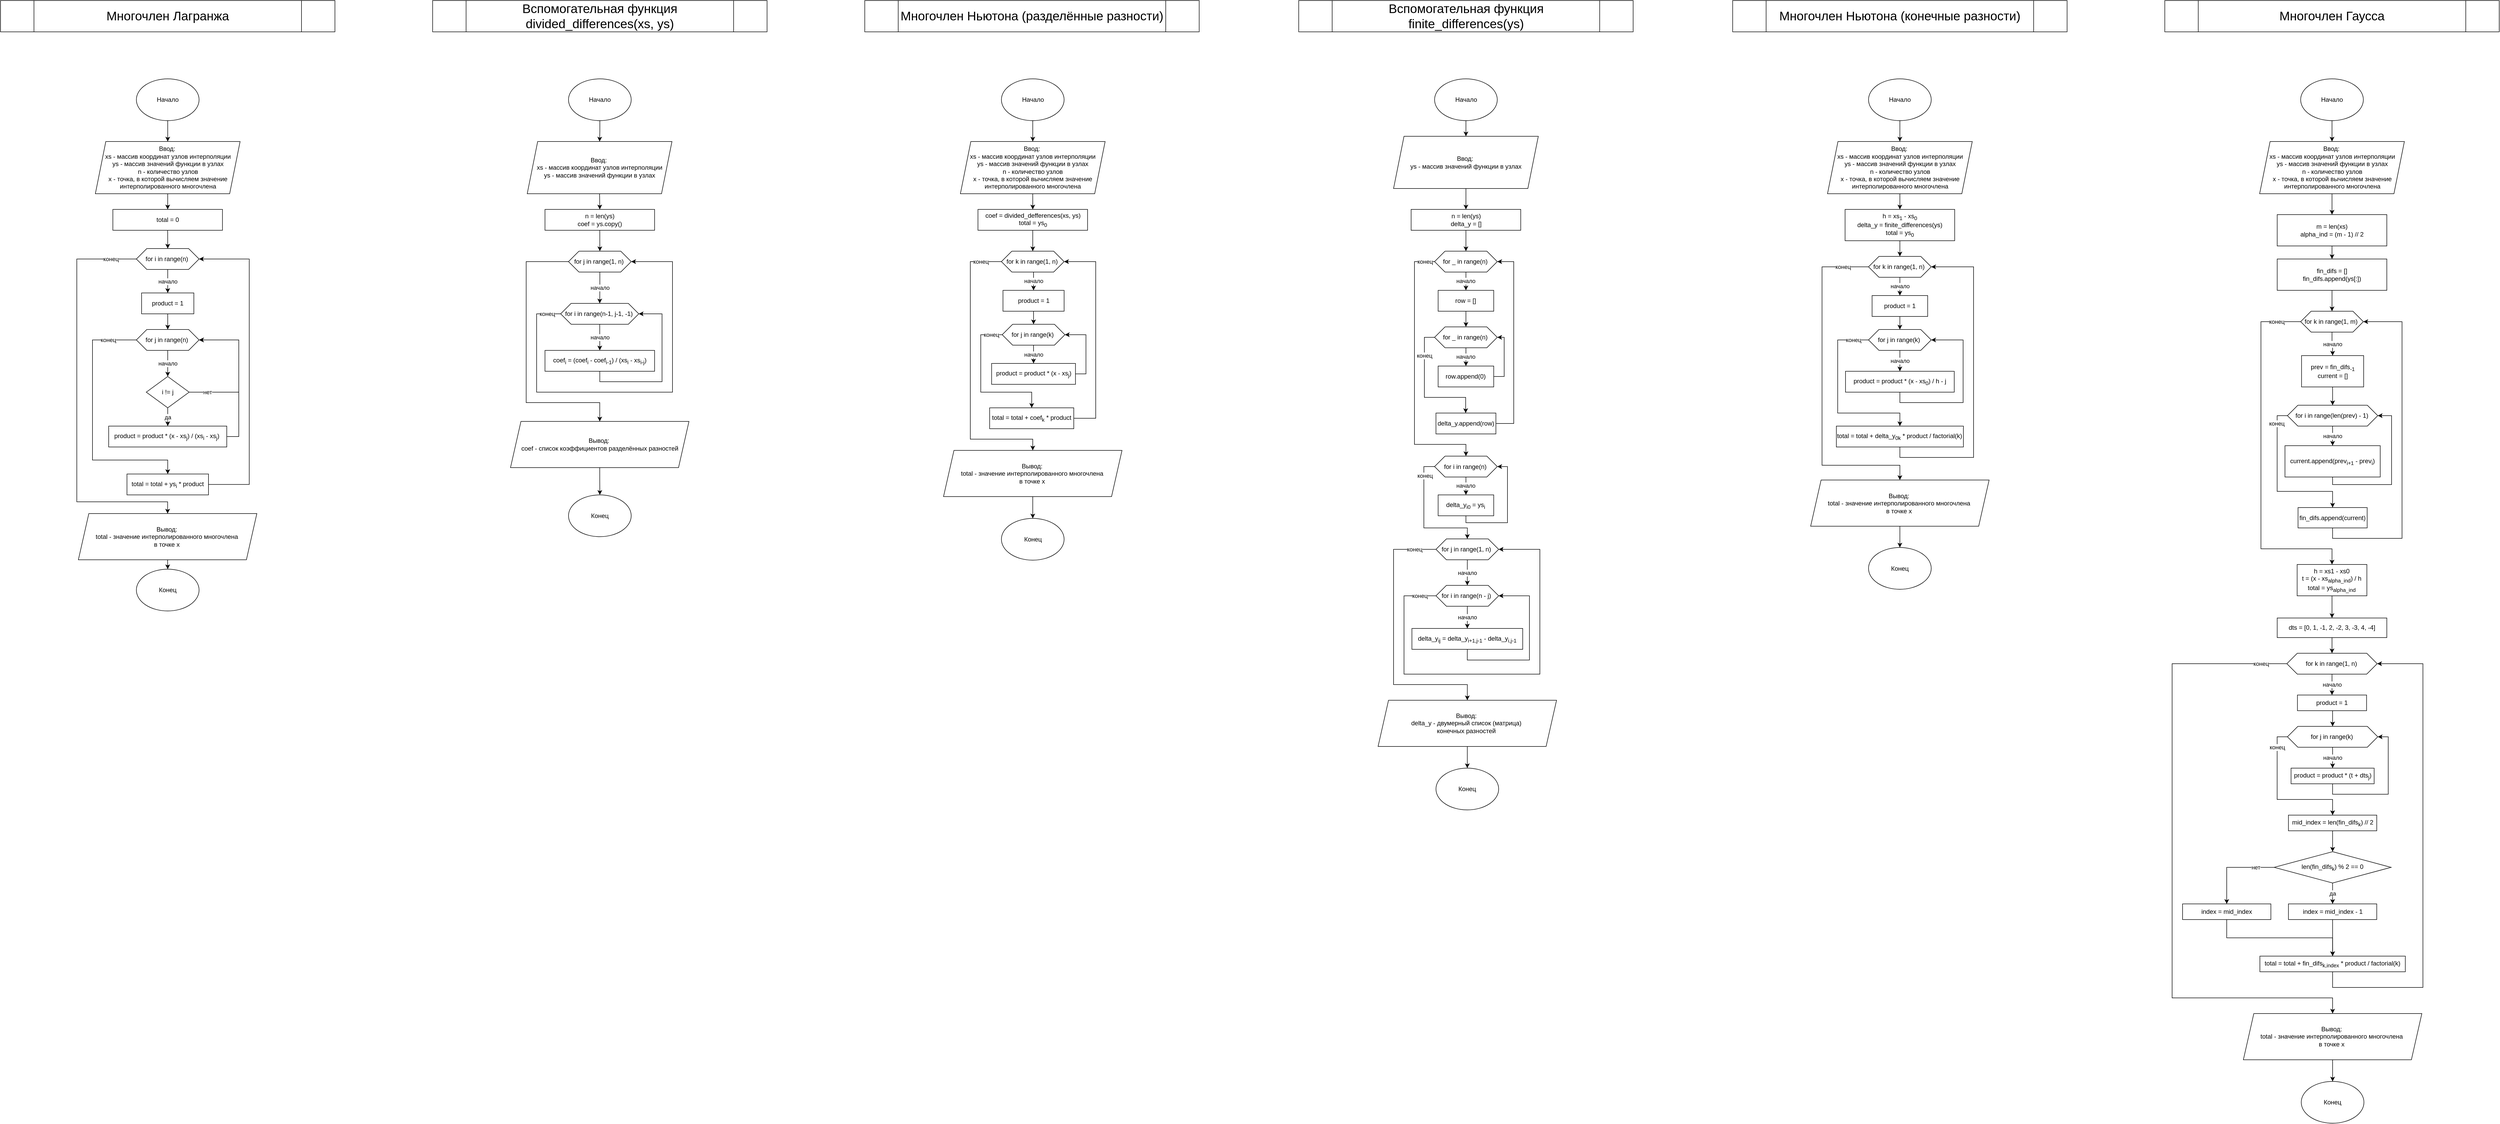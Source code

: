 <mxfile version="27.1.4">
  <diagram id="C5RBs43oDa-KdzZeNtuy" name="Page-1">
    <mxGraphModel dx="2669" dy="1176" grid="1" gridSize="10" guides="1" tooltips="1" connect="1" arrows="1" fold="1" page="1" pageScale="1" pageWidth="827" pageHeight="1169" background="light-dark(#FFFFFF,#FFFFFF)" math="0" shadow="0" adaptiveColors="none">
      <root>
        <mxCell id="WIyWlLk6GJQsqaUBKTNV-0" />
        <mxCell id="WIyWlLk6GJQsqaUBKTNV-1" parent="WIyWlLk6GJQsqaUBKTNV-0" />
        <mxCell id="51UxxBx0Z1BHm58FAGmD-0" value="&lt;span style=&quot;font-size: 24px;&quot;&gt;Многочлен Лагранжа&lt;/span&gt;" style="shape=process;whiteSpace=wrap;html=1;backgroundOutline=1;labelBackgroundColor=none;" parent="WIyWlLk6GJQsqaUBKTNV-1" vertex="1">
          <mxGeometry x="94" width="640" height="60" as="geometry" />
        </mxCell>
        <mxCell id="51UxxBx0Z1BHm58FAGmD-1" style="edgeStyle=orthogonalEdgeStyle;rounded=0;orthogonalLoop=1;jettySize=auto;html=1;exitX=0.5;exitY=1;exitDx=0;exitDy=0;entryX=0.5;entryY=0;entryDx=0;entryDy=0;labelBackgroundColor=none;fontColor=default;" parent="WIyWlLk6GJQsqaUBKTNV-1" source="51UxxBx0Z1BHm58FAGmD-2" target="51UxxBx0Z1BHm58FAGmD-4" edge="1">
          <mxGeometry relative="1" as="geometry" />
        </mxCell>
        <mxCell id="51UxxBx0Z1BHm58FAGmD-2" value="Начало" style="ellipse;whiteSpace=wrap;html=1;labelBackgroundColor=none;" parent="WIyWlLk6GJQsqaUBKTNV-1" vertex="1">
          <mxGeometry x="354" y="150" width="120" height="80" as="geometry" />
        </mxCell>
        <mxCell id="51UxxBx0Z1BHm58FAGmD-3" style="edgeStyle=orthogonalEdgeStyle;rounded=0;orthogonalLoop=1;jettySize=auto;html=1;exitX=0.5;exitY=1;exitDx=0;exitDy=0;entryX=0.5;entryY=0;entryDx=0;entryDy=0;labelBackgroundColor=none;fontColor=default;" parent="WIyWlLk6GJQsqaUBKTNV-1" source="51UxxBx0Z1BHm58FAGmD-4" target="51UxxBx0Z1BHm58FAGmD-6" edge="1">
          <mxGeometry relative="1" as="geometry" />
        </mxCell>
        <mxCell id="51UxxBx0Z1BHm58FAGmD-4" value="Ввод:&amp;nbsp;&lt;div&gt;xs - массив координат узлов интерполяции&lt;/div&gt;&lt;div&gt;ys - массив значений функции в узлах&lt;/div&gt;&lt;div&gt;n -&amp;nbsp;количество узлов&lt;/div&gt;&lt;div&gt;x -&amp;nbsp;точка, в которой вычисляем значение интерполированного многочлена&lt;/div&gt;" style="shape=parallelogram;perimeter=parallelogramPerimeter;whiteSpace=wrap;html=1;fixedSize=1;labelBackgroundColor=none;align=center;" parent="WIyWlLk6GJQsqaUBKTNV-1" vertex="1">
          <mxGeometry x="275.5" y="270" width="277" height="100" as="geometry" />
        </mxCell>
        <mxCell id="eQh8FUrbs7fcmruzq6Ru-2" style="edgeStyle=orthogonalEdgeStyle;rounded=0;orthogonalLoop=1;jettySize=auto;html=1;exitX=0.5;exitY=1;exitDx=0;exitDy=0;entryX=0.5;entryY=0;entryDx=0;entryDy=0;" edge="1" parent="WIyWlLk6GJQsqaUBKTNV-1" source="51UxxBx0Z1BHm58FAGmD-6" target="eQh8FUrbs7fcmruzq6Ru-1">
          <mxGeometry relative="1" as="geometry" />
        </mxCell>
        <mxCell id="51UxxBx0Z1BHm58FAGmD-6" value="total = 0" style="rounded=0;whiteSpace=wrap;html=1;labelBackgroundColor=none;" parent="WIyWlLk6GJQsqaUBKTNV-1" vertex="1">
          <mxGeometry x="309" y="400" width="209.75" height="40" as="geometry" />
        </mxCell>
        <mxCell id="51UxxBx0Z1BHm58FAGmD-24" value="&lt;span style=&quot;font-size: 24px;&quot;&gt;Вспомогательная функция&lt;br&gt;divided_differences(xs, ys)&lt;/span&gt;" style="shape=process;whiteSpace=wrap;html=1;backgroundOutline=1;labelBackgroundColor=none;" parent="WIyWlLk6GJQsqaUBKTNV-1" vertex="1">
          <mxGeometry x="921" width="640" height="60" as="geometry" />
        </mxCell>
        <mxCell id="eQh8FUrbs7fcmruzq6Ru-21" style="edgeStyle=orthogonalEdgeStyle;rounded=0;orthogonalLoop=1;jettySize=auto;html=1;exitX=0.5;exitY=1;exitDx=0;exitDy=0;entryX=0.5;entryY=0;entryDx=0;entryDy=0;" edge="1" parent="WIyWlLk6GJQsqaUBKTNV-1" source="51UxxBx0Z1BHm58FAGmD-26" target="eQh8FUrbs7fcmruzq6Ru-20">
          <mxGeometry relative="1" as="geometry" />
        </mxCell>
        <mxCell id="51UxxBx0Z1BHm58FAGmD-26" value="Начало" style="ellipse;whiteSpace=wrap;html=1;labelBackgroundColor=none;" parent="WIyWlLk6GJQsqaUBKTNV-1" vertex="1">
          <mxGeometry x="1181" y="150" width="120" height="80" as="geometry" />
        </mxCell>
        <mxCell id="51UxxBx0Z1BHm58FAGmD-47" value="&lt;span style=&quot;font-size: 24px;&quot;&gt;Многочлен Ньютона (разделённые разности)&lt;/span&gt;" style="shape=process;whiteSpace=wrap;html=1;backgroundOutline=1;labelBackgroundColor=none;" parent="WIyWlLk6GJQsqaUBKTNV-1" vertex="1">
          <mxGeometry x="1748" width="640" height="60" as="geometry" />
        </mxCell>
        <mxCell id="eQh8FUrbs7fcmruzq6Ru-37" style="edgeStyle=orthogonalEdgeStyle;rounded=0;orthogonalLoop=1;jettySize=auto;html=1;exitX=0.5;exitY=1;exitDx=0;exitDy=0;entryX=0.5;entryY=0;entryDx=0;entryDy=0;" edge="1" parent="WIyWlLk6GJQsqaUBKTNV-1" source="51UxxBx0Z1BHm58FAGmD-49" target="eQh8FUrbs7fcmruzq6Ru-36">
          <mxGeometry relative="1" as="geometry" />
        </mxCell>
        <mxCell id="51UxxBx0Z1BHm58FAGmD-49" value="Начало" style="ellipse;whiteSpace=wrap;html=1;labelBackgroundColor=none;" parent="WIyWlLk6GJQsqaUBKTNV-1" vertex="1">
          <mxGeometry x="2009.5" y="150" width="120" height="80" as="geometry" />
        </mxCell>
        <mxCell id="51UxxBx0Z1BHm58FAGmD-61" value="&lt;span style=&quot;font-size: 24px;&quot;&gt;Вспомогательная функция&lt;/span&gt;&lt;br style=&quot;font-size: 24px;&quot;&gt;&lt;span style=&quot;font-size: 24px;&quot;&gt;finite_differences(ys)&lt;/span&gt;" style="shape=process;whiteSpace=wrap;html=1;backgroundOutline=1;labelBackgroundColor=none;" parent="WIyWlLk6GJQsqaUBKTNV-1" vertex="1">
          <mxGeometry x="2578.5" width="640" height="60" as="geometry" />
        </mxCell>
        <mxCell id="eQh8FUrbs7fcmruzq6Ru-57" style="edgeStyle=orthogonalEdgeStyle;rounded=0;orthogonalLoop=1;jettySize=auto;html=1;exitX=0.5;exitY=1;exitDx=0;exitDy=0;entryX=0.5;entryY=0;entryDx=0;entryDy=0;" edge="1" parent="WIyWlLk6GJQsqaUBKTNV-1" source="51UxxBx0Z1BHm58FAGmD-63" target="eQh8FUrbs7fcmruzq6Ru-56">
          <mxGeometry relative="1" as="geometry" />
        </mxCell>
        <mxCell id="51UxxBx0Z1BHm58FAGmD-63" value="Начало" style="ellipse;whiteSpace=wrap;html=1;labelBackgroundColor=none;" parent="WIyWlLk6GJQsqaUBKTNV-1" vertex="1">
          <mxGeometry x="2838.5" y="150" width="120" height="80" as="geometry" />
        </mxCell>
        <mxCell id="51UxxBx0Z1BHm58FAGmD-81" value="&lt;span style=&quot;font-size: 24px;&quot;&gt;Многочлен Ньютона (конечные разности)&lt;/span&gt;" style="shape=process;whiteSpace=wrap;html=1;backgroundOutline=1;labelBackgroundColor=none;" parent="WIyWlLk6GJQsqaUBKTNV-1" vertex="1">
          <mxGeometry x="3409" width="640" height="60" as="geometry" />
        </mxCell>
        <mxCell id="eQh8FUrbs7fcmruzq6Ru-91" style="edgeStyle=orthogonalEdgeStyle;rounded=0;orthogonalLoop=1;jettySize=auto;html=1;exitX=0.5;exitY=1;exitDx=0;exitDy=0;entryX=0.5;entryY=0;entryDx=0;entryDy=0;" edge="1" parent="WIyWlLk6GJQsqaUBKTNV-1" source="51UxxBx0Z1BHm58FAGmD-83" target="eQh8FUrbs7fcmruzq6Ru-90">
          <mxGeometry relative="1" as="geometry" />
        </mxCell>
        <mxCell id="51UxxBx0Z1BHm58FAGmD-83" value="Начало" style="ellipse;whiteSpace=wrap;html=1;labelBackgroundColor=none;" parent="WIyWlLk6GJQsqaUBKTNV-1" vertex="1">
          <mxGeometry x="3669" y="150" width="120" height="80" as="geometry" />
        </mxCell>
        <mxCell id="51UxxBx0Z1BHm58FAGmD-98" value="&lt;span style=&quot;font-size: 24px;&quot;&gt;Многочлен Гаусса&lt;/span&gt;" style="shape=process;whiteSpace=wrap;html=1;backgroundOutline=1;labelBackgroundColor=none;" parent="WIyWlLk6GJQsqaUBKTNV-1" vertex="1">
          <mxGeometry x="4236" width="640" height="60" as="geometry" />
        </mxCell>
        <mxCell id="eQh8FUrbs7fcmruzq6Ru-111" style="edgeStyle=orthogonalEdgeStyle;rounded=0;orthogonalLoop=1;jettySize=auto;html=1;exitX=0.5;exitY=1;exitDx=0;exitDy=0;entryX=0.5;entryY=0;entryDx=0;entryDy=0;" edge="1" parent="WIyWlLk6GJQsqaUBKTNV-1" source="51UxxBx0Z1BHm58FAGmD-100" target="eQh8FUrbs7fcmruzq6Ru-110">
          <mxGeometry relative="1" as="geometry" />
        </mxCell>
        <mxCell id="51UxxBx0Z1BHm58FAGmD-100" value="Начало" style="ellipse;whiteSpace=wrap;html=1;labelBackgroundColor=none;" parent="WIyWlLk6GJQsqaUBKTNV-1" vertex="1">
          <mxGeometry x="4496" y="150" width="120" height="80" as="geometry" />
        </mxCell>
        <mxCell id="eQh8FUrbs7fcmruzq6Ru-4" value="начало" style="edgeStyle=orthogonalEdgeStyle;rounded=0;orthogonalLoop=1;jettySize=auto;html=1;exitX=0.5;exitY=1;exitDx=0;exitDy=0;entryX=0.5;entryY=0;entryDx=0;entryDy=0;" edge="1" parent="WIyWlLk6GJQsqaUBKTNV-1" source="eQh8FUrbs7fcmruzq6Ru-1" target="eQh8FUrbs7fcmruzq6Ru-3">
          <mxGeometry relative="1" as="geometry" />
        </mxCell>
        <mxCell id="eQh8FUrbs7fcmruzq6Ru-17" value="конец" style="edgeStyle=orthogonalEdgeStyle;rounded=0;orthogonalLoop=1;jettySize=auto;html=1;exitX=0;exitY=0.5;exitDx=0;exitDy=0;entryX=0.5;entryY=0;entryDx=0;entryDy=0;" edge="1" parent="WIyWlLk6GJQsqaUBKTNV-1" source="eQh8FUrbs7fcmruzq6Ru-1" target="eQh8FUrbs7fcmruzq6Ru-16">
          <mxGeometry x="-0.872" relative="1" as="geometry">
            <Array as="points">
              <mxPoint x="240" y="495" />
              <mxPoint x="240" y="960" />
              <mxPoint x="414" y="960" />
            </Array>
            <mxPoint as="offset" />
          </mxGeometry>
        </mxCell>
        <mxCell id="eQh8FUrbs7fcmruzq6Ru-1" value="for i in range(n)&amp;nbsp;" style="shape=hexagon;perimeter=hexagonPerimeter2;whiteSpace=wrap;html=1;fixedSize=1;labelBackgroundColor=none;" vertex="1" parent="WIyWlLk6GJQsqaUBKTNV-1">
          <mxGeometry x="354" y="475" width="120" height="40" as="geometry" />
        </mxCell>
        <mxCell id="eQh8FUrbs7fcmruzq6Ru-6" style="edgeStyle=orthogonalEdgeStyle;rounded=0;orthogonalLoop=1;jettySize=auto;html=1;exitX=0.5;exitY=1;exitDx=0;exitDy=0;entryX=0.5;entryY=0;entryDx=0;entryDy=0;" edge="1" parent="WIyWlLk6GJQsqaUBKTNV-1" source="eQh8FUrbs7fcmruzq6Ru-3" target="eQh8FUrbs7fcmruzq6Ru-5">
          <mxGeometry relative="1" as="geometry" />
        </mxCell>
        <mxCell id="eQh8FUrbs7fcmruzq6Ru-3" value="product = 1" style="rounded=0;whiteSpace=wrap;html=1;labelBackgroundColor=none;" vertex="1" parent="WIyWlLk6GJQsqaUBKTNV-1">
          <mxGeometry x="364" y="560" width="100" height="40" as="geometry" />
        </mxCell>
        <mxCell id="eQh8FUrbs7fcmruzq6Ru-8" value="начало" style="edgeStyle=orthogonalEdgeStyle;rounded=0;orthogonalLoop=1;jettySize=auto;html=1;exitX=0.5;exitY=1;exitDx=0;exitDy=0;entryX=0.5;entryY=0;entryDx=0;entryDy=0;" edge="1" parent="WIyWlLk6GJQsqaUBKTNV-1" source="eQh8FUrbs7fcmruzq6Ru-5" target="eQh8FUrbs7fcmruzq6Ru-7">
          <mxGeometry relative="1" as="geometry" />
        </mxCell>
        <mxCell id="eQh8FUrbs7fcmruzq6Ru-14" value="конец" style="edgeStyle=orthogonalEdgeStyle;rounded=0;orthogonalLoop=1;jettySize=auto;html=1;exitX=0;exitY=0.5;exitDx=0;exitDy=0;entryX=0.5;entryY=0;entryDx=0;entryDy=0;" edge="1" parent="WIyWlLk6GJQsqaUBKTNV-1" source="eQh8FUrbs7fcmruzq6Ru-5" target="eQh8FUrbs7fcmruzq6Ru-13">
          <mxGeometry x="-0.777" relative="1" as="geometry">
            <Array as="points">
              <mxPoint x="270" y="650" />
              <mxPoint x="270" y="880" />
              <mxPoint x="414" y="880" />
            </Array>
            <mxPoint as="offset" />
          </mxGeometry>
        </mxCell>
        <mxCell id="eQh8FUrbs7fcmruzq6Ru-5" value="for j in range(n)&amp;nbsp;" style="shape=hexagon;perimeter=hexagonPerimeter2;whiteSpace=wrap;html=1;fixedSize=1;labelBackgroundColor=none;" vertex="1" parent="WIyWlLk6GJQsqaUBKTNV-1">
          <mxGeometry x="354" y="630" width="120" height="40" as="geometry" />
        </mxCell>
        <mxCell id="eQh8FUrbs7fcmruzq6Ru-10" value="да" style="edgeStyle=orthogonalEdgeStyle;rounded=0;orthogonalLoop=1;jettySize=auto;html=1;exitX=0.5;exitY=1;exitDx=0;exitDy=0;entryX=0.5;entryY=0;entryDx=0;entryDy=0;" edge="1" parent="WIyWlLk6GJQsqaUBKTNV-1" source="eQh8FUrbs7fcmruzq6Ru-7" target="eQh8FUrbs7fcmruzq6Ru-9">
          <mxGeometry relative="1" as="geometry" />
        </mxCell>
        <mxCell id="eQh8FUrbs7fcmruzq6Ru-12" value="нет" style="edgeStyle=orthogonalEdgeStyle;rounded=0;orthogonalLoop=1;jettySize=auto;html=1;exitX=1;exitY=0.5;exitDx=0;exitDy=0;entryX=1;entryY=0.5;entryDx=0;entryDy=0;" edge="1" parent="WIyWlLk6GJQsqaUBKTNV-1" source="eQh8FUrbs7fcmruzq6Ru-7" target="eQh8FUrbs7fcmruzq6Ru-5">
          <mxGeometry x="-0.742" relative="1" as="geometry">
            <Array as="points">
              <mxPoint x="550" y="750" />
              <mxPoint x="550" y="650" />
            </Array>
            <mxPoint as="offset" />
          </mxGeometry>
        </mxCell>
        <mxCell id="eQh8FUrbs7fcmruzq6Ru-7" value="i != j" style="rhombus;whiteSpace=wrap;html=1;labelBackgroundColor=none;" vertex="1" parent="WIyWlLk6GJQsqaUBKTNV-1">
          <mxGeometry x="373" y="720" width="82" height="60" as="geometry" />
        </mxCell>
        <mxCell id="eQh8FUrbs7fcmruzq6Ru-11" style="edgeStyle=orthogonalEdgeStyle;rounded=0;orthogonalLoop=1;jettySize=auto;html=1;exitX=1;exitY=0.5;exitDx=0;exitDy=0;entryX=1;entryY=0.5;entryDx=0;entryDy=0;" edge="1" parent="WIyWlLk6GJQsqaUBKTNV-1" source="eQh8FUrbs7fcmruzq6Ru-9" target="eQh8FUrbs7fcmruzq6Ru-5">
          <mxGeometry relative="1" as="geometry">
            <Array as="points">
              <mxPoint x="550" y="835" />
              <mxPoint x="550" y="650" />
            </Array>
          </mxGeometry>
        </mxCell>
        <mxCell id="eQh8FUrbs7fcmruzq6Ru-9" value="product = product * (x - xs&lt;sub&gt;j&lt;/sub&gt;) / (xs&lt;sub&gt;i&lt;/sub&gt; - xs&lt;sub&gt;j&lt;/sub&gt;)&amp;nbsp;" style="rounded=0;whiteSpace=wrap;html=1;labelBackgroundColor=none;" vertex="1" parent="WIyWlLk6GJQsqaUBKTNV-1">
          <mxGeometry x="301" y="815" width="226" height="40" as="geometry" />
        </mxCell>
        <mxCell id="eQh8FUrbs7fcmruzq6Ru-15" style="edgeStyle=orthogonalEdgeStyle;rounded=0;orthogonalLoop=1;jettySize=auto;html=1;exitX=1;exitY=0.5;exitDx=0;exitDy=0;entryX=1;entryY=0.5;entryDx=0;entryDy=0;" edge="1" parent="WIyWlLk6GJQsqaUBKTNV-1" source="eQh8FUrbs7fcmruzq6Ru-13" target="eQh8FUrbs7fcmruzq6Ru-1">
          <mxGeometry relative="1" as="geometry">
            <Array as="points">
              <mxPoint x="570" y="927" />
              <mxPoint x="570" y="495" />
            </Array>
          </mxGeometry>
        </mxCell>
        <mxCell id="eQh8FUrbs7fcmruzq6Ru-13" value="total = total + ys&lt;sub&gt;i&lt;/sub&gt; * product" style="rounded=0;whiteSpace=wrap;html=1;labelBackgroundColor=none;" vertex="1" parent="WIyWlLk6GJQsqaUBKTNV-1">
          <mxGeometry x="336" y="906.74" width="156" height="40" as="geometry" />
        </mxCell>
        <mxCell id="eQh8FUrbs7fcmruzq6Ru-19" style="edgeStyle=orthogonalEdgeStyle;rounded=0;orthogonalLoop=1;jettySize=auto;html=1;exitX=0.5;exitY=1;exitDx=0;exitDy=0;entryX=0.5;entryY=0;entryDx=0;entryDy=0;" edge="1" parent="WIyWlLk6GJQsqaUBKTNV-1" source="eQh8FUrbs7fcmruzq6Ru-16" target="eQh8FUrbs7fcmruzq6Ru-18">
          <mxGeometry relative="1" as="geometry" />
        </mxCell>
        <mxCell id="eQh8FUrbs7fcmruzq6Ru-16" value="Вывод:&amp;nbsp;&lt;br&gt;total -&amp;nbsp;значение интерполированного многочлена&amp;nbsp;&lt;div&gt;в точке x&amp;nbsp;&lt;/div&gt;" style="shape=parallelogram;perimeter=parallelogramPerimeter;whiteSpace=wrap;html=1;fixedSize=1;labelBackgroundColor=none;" vertex="1" parent="WIyWlLk6GJQsqaUBKTNV-1">
          <mxGeometry x="243" y="982.5" width="341.56" height="88.5" as="geometry" />
        </mxCell>
        <mxCell id="eQh8FUrbs7fcmruzq6Ru-18" value="Конец" style="ellipse;whiteSpace=wrap;html=1;labelBackgroundColor=none;" vertex="1" parent="WIyWlLk6GJQsqaUBKTNV-1">
          <mxGeometry x="354" y="1089" width="120" height="80" as="geometry" />
        </mxCell>
        <mxCell id="eQh8FUrbs7fcmruzq6Ru-23" style="edgeStyle=orthogonalEdgeStyle;rounded=0;orthogonalLoop=1;jettySize=auto;html=1;exitX=0.5;exitY=1;exitDx=0;exitDy=0;entryX=0.5;entryY=0;entryDx=0;entryDy=0;" edge="1" parent="WIyWlLk6GJQsqaUBKTNV-1" source="eQh8FUrbs7fcmruzq6Ru-20" target="eQh8FUrbs7fcmruzq6Ru-22">
          <mxGeometry relative="1" as="geometry" />
        </mxCell>
        <mxCell id="eQh8FUrbs7fcmruzq6Ru-20" value="Ввод:&amp;nbsp;&lt;div&gt;xs - массив координат узлов интерполяции&lt;/div&gt;&lt;div&gt;ys - массив значений функции в узлах&lt;/div&gt;" style="shape=parallelogram;perimeter=parallelogramPerimeter;whiteSpace=wrap;html=1;fixedSize=1;labelBackgroundColor=none;align=center;" vertex="1" parent="WIyWlLk6GJQsqaUBKTNV-1">
          <mxGeometry x="1102" y="270" width="277" height="100" as="geometry" />
        </mxCell>
        <mxCell id="eQh8FUrbs7fcmruzq6Ru-25" style="edgeStyle=orthogonalEdgeStyle;rounded=0;orthogonalLoop=1;jettySize=auto;html=1;exitX=0.5;exitY=1;exitDx=0;exitDy=0;entryX=0.5;entryY=0;entryDx=0;entryDy=0;" edge="1" parent="WIyWlLk6GJQsqaUBKTNV-1" source="eQh8FUrbs7fcmruzq6Ru-22" target="eQh8FUrbs7fcmruzq6Ru-24">
          <mxGeometry relative="1" as="geometry" />
        </mxCell>
        <mxCell id="eQh8FUrbs7fcmruzq6Ru-22" value="n = len(ys)&lt;div&gt;coef = ys.copy()&lt;/div&gt;" style="rounded=0;whiteSpace=wrap;html=1;labelBackgroundColor=none;" vertex="1" parent="WIyWlLk6GJQsqaUBKTNV-1">
          <mxGeometry x="1136" y="400" width="209.75" height="40" as="geometry" />
        </mxCell>
        <mxCell id="eQh8FUrbs7fcmruzq6Ru-27" value="начало" style="edgeStyle=orthogonalEdgeStyle;rounded=0;orthogonalLoop=1;jettySize=auto;html=1;exitX=0.5;exitY=1;exitDx=0;exitDy=0;entryX=0.5;entryY=0;entryDx=0;entryDy=0;" edge="1" parent="WIyWlLk6GJQsqaUBKTNV-1" source="eQh8FUrbs7fcmruzq6Ru-24" target="eQh8FUrbs7fcmruzq6Ru-26">
          <mxGeometry relative="1" as="geometry" />
        </mxCell>
        <mxCell id="eQh8FUrbs7fcmruzq6Ru-33" style="edgeStyle=orthogonalEdgeStyle;rounded=0;orthogonalLoop=1;jettySize=auto;html=1;exitX=0;exitY=0.5;exitDx=0;exitDy=0;entryX=0.5;entryY=0;entryDx=0;entryDy=0;" edge="1" parent="WIyWlLk6GJQsqaUBKTNV-1" source="eQh8FUrbs7fcmruzq6Ru-24" target="eQh8FUrbs7fcmruzq6Ru-32">
          <mxGeometry relative="1" as="geometry">
            <Array as="points">
              <mxPoint x="1100" y="500" />
              <mxPoint x="1100" y="770" />
              <mxPoint x="1241" y="770" />
            </Array>
          </mxGeometry>
        </mxCell>
        <mxCell id="eQh8FUrbs7fcmruzq6Ru-24" value="for j in range(1, n)&amp;nbsp;" style="shape=hexagon;perimeter=hexagonPerimeter2;whiteSpace=wrap;html=1;fixedSize=1;labelBackgroundColor=none;" vertex="1" parent="WIyWlLk6GJQsqaUBKTNV-1">
          <mxGeometry x="1181" y="480" width="120" height="40" as="geometry" />
        </mxCell>
        <mxCell id="eQh8FUrbs7fcmruzq6Ru-29" value="начало" style="edgeStyle=orthogonalEdgeStyle;rounded=0;orthogonalLoop=1;jettySize=auto;html=1;exitX=0.5;exitY=1;exitDx=0;exitDy=0;entryX=0.5;entryY=0;entryDx=0;entryDy=0;" edge="1" parent="WIyWlLk6GJQsqaUBKTNV-1" source="eQh8FUrbs7fcmruzq6Ru-26" target="eQh8FUrbs7fcmruzq6Ru-28">
          <mxGeometry relative="1" as="geometry" />
        </mxCell>
        <mxCell id="eQh8FUrbs7fcmruzq6Ru-31" value="конец" style="edgeStyle=orthogonalEdgeStyle;rounded=0;orthogonalLoop=1;jettySize=auto;html=1;exitX=0;exitY=0.5;exitDx=0;exitDy=0;entryX=1;entryY=0.5;entryDx=0;entryDy=0;" edge="1" parent="WIyWlLk6GJQsqaUBKTNV-1" source="eQh8FUrbs7fcmruzq6Ru-26" target="eQh8FUrbs7fcmruzq6Ru-24">
          <mxGeometry x="-0.934" relative="1" as="geometry">
            <Array as="points">
              <mxPoint x="1120" y="600" />
              <mxPoint x="1120" y="750" />
              <mxPoint x="1380" y="750" />
              <mxPoint x="1380" y="500" />
            </Array>
            <mxPoint as="offset" />
          </mxGeometry>
        </mxCell>
        <mxCell id="eQh8FUrbs7fcmruzq6Ru-26" value="for i in range(n-1, j-1, -1)&amp;nbsp;" style="shape=hexagon;perimeter=hexagonPerimeter2;whiteSpace=wrap;html=1;fixedSize=1;labelBackgroundColor=none;" vertex="1" parent="WIyWlLk6GJQsqaUBKTNV-1">
          <mxGeometry x="1166" y="580" width="149.5" height="40" as="geometry" />
        </mxCell>
        <mxCell id="eQh8FUrbs7fcmruzq6Ru-30" style="edgeStyle=orthogonalEdgeStyle;rounded=0;orthogonalLoop=1;jettySize=auto;html=1;exitX=0.5;exitY=1;exitDx=0;exitDy=0;entryX=1;entryY=0.5;entryDx=0;entryDy=0;" edge="1" parent="WIyWlLk6GJQsqaUBKTNV-1" source="eQh8FUrbs7fcmruzq6Ru-28" target="eQh8FUrbs7fcmruzq6Ru-26">
          <mxGeometry relative="1" as="geometry">
            <Array as="points">
              <mxPoint x="1241" y="730" />
              <mxPoint x="1360" y="730" />
              <mxPoint x="1360" y="600" />
            </Array>
          </mxGeometry>
        </mxCell>
        <mxCell id="eQh8FUrbs7fcmruzq6Ru-28" value="coef&lt;sub&gt;i&lt;/sub&gt; = (coef&lt;sub&gt;i&lt;/sub&gt; - coef&lt;sub&gt;i-1&lt;/sub&gt;) / (xs&lt;sub&gt;i&lt;/sub&gt; - xs&lt;sub&gt;i-j&lt;/sub&gt;)" style="rounded=0;whiteSpace=wrap;html=1;labelBackgroundColor=none;" vertex="1" parent="WIyWlLk6GJQsqaUBKTNV-1">
          <mxGeometry x="1136" y="670" width="209.75" height="40" as="geometry" />
        </mxCell>
        <mxCell id="eQh8FUrbs7fcmruzq6Ru-35" style="edgeStyle=orthogonalEdgeStyle;rounded=0;orthogonalLoop=1;jettySize=auto;html=1;exitX=0.5;exitY=1;exitDx=0;exitDy=0;entryX=0.5;entryY=0;entryDx=0;entryDy=0;" edge="1" parent="WIyWlLk6GJQsqaUBKTNV-1" source="eQh8FUrbs7fcmruzq6Ru-32" target="eQh8FUrbs7fcmruzq6Ru-34">
          <mxGeometry relative="1" as="geometry" />
        </mxCell>
        <mxCell id="eQh8FUrbs7fcmruzq6Ru-32" value="Вывод:&amp;nbsp;&lt;br&gt;coef - список коэффициентов разделённых разностей" style="shape=parallelogram;perimeter=parallelogramPerimeter;whiteSpace=wrap;html=1;fixedSize=1;labelBackgroundColor=none;" vertex="1" parent="WIyWlLk6GJQsqaUBKTNV-1">
          <mxGeometry x="1070" y="806" width="341.56" height="88.5" as="geometry" />
        </mxCell>
        <mxCell id="eQh8FUrbs7fcmruzq6Ru-34" value="Конец" style="ellipse;whiteSpace=wrap;html=1;labelBackgroundColor=none;" vertex="1" parent="WIyWlLk6GJQsqaUBKTNV-1">
          <mxGeometry x="1181" y="946.74" width="120" height="80" as="geometry" />
        </mxCell>
        <mxCell id="eQh8FUrbs7fcmruzq6Ru-39" style="edgeStyle=orthogonalEdgeStyle;rounded=0;orthogonalLoop=1;jettySize=auto;html=1;exitX=0.5;exitY=1;exitDx=0;exitDy=0;entryX=0.5;entryY=0;entryDx=0;entryDy=0;" edge="1" parent="WIyWlLk6GJQsqaUBKTNV-1" source="eQh8FUrbs7fcmruzq6Ru-36" target="eQh8FUrbs7fcmruzq6Ru-38">
          <mxGeometry relative="1" as="geometry" />
        </mxCell>
        <mxCell id="eQh8FUrbs7fcmruzq6Ru-36" value="Ввод:&amp;nbsp;&lt;div&gt;xs - массив координат узлов интерполяции&lt;/div&gt;&lt;div&gt;ys - массив значений функции в узлах&lt;/div&gt;&lt;div&gt;n -&amp;nbsp;количество узлов&lt;/div&gt;&lt;div&gt;x -&amp;nbsp;точка, в которой вычисляем значение интерполированного многочлена&lt;/div&gt;" style="shape=parallelogram;perimeter=parallelogramPerimeter;whiteSpace=wrap;html=1;fixedSize=1;labelBackgroundColor=none;align=center;" vertex="1" parent="WIyWlLk6GJQsqaUBKTNV-1">
          <mxGeometry x="1931" y="270" width="277" height="100" as="geometry" />
        </mxCell>
        <mxCell id="eQh8FUrbs7fcmruzq6Ru-41" style="edgeStyle=orthogonalEdgeStyle;rounded=0;orthogonalLoop=1;jettySize=auto;html=1;exitX=0.5;exitY=1;exitDx=0;exitDy=0;entryX=0.5;entryY=0;entryDx=0;entryDy=0;" edge="1" parent="WIyWlLk6GJQsqaUBKTNV-1" source="eQh8FUrbs7fcmruzq6Ru-38" target="eQh8FUrbs7fcmruzq6Ru-40">
          <mxGeometry relative="1" as="geometry" />
        </mxCell>
        <mxCell id="eQh8FUrbs7fcmruzq6Ru-38" value="coef = divided_defferences(xs, ys)&lt;div&gt;&lt;div&gt;total = ys&lt;sub&gt;0&lt;/sub&gt;&lt;/div&gt;&lt;/div&gt;" style="rounded=0;whiteSpace=wrap;html=1;labelBackgroundColor=none;" vertex="1" parent="WIyWlLk6GJQsqaUBKTNV-1">
          <mxGeometry x="1964.63" y="400" width="209.75" height="40" as="geometry" />
        </mxCell>
        <mxCell id="eQh8FUrbs7fcmruzq6Ru-43" value="начало" style="edgeStyle=orthogonalEdgeStyle;rounded=0;orthogonalLoop=1;jettySize=auto;html=1;exitX=0.5;exitY=1;exitDx=0;exitDy=0;entryX=0.5;entryY=0;entryDx=0;entryDy=0;" edge="1" parent="WIyWlLk6GJQsqaUBKTNV-1" source="eQh8FUrbs7fcmruzq6Ru-40" target="eQh8FUrbs7fcmruzq6Ru-42">
          <mxGeometry relative="1" as="geometry" />
        </mxCell>
        <mxCell id="eQh8FUrbs7fcmruzq6Ru-53" value="конец" style="edgeStyle=orthogonalEdgeStyle;rounded=0;orthogonalLoop=1;jettySize=auto;html=1;exitX=0;exitY=0.5;exitDx=0;exitDy=0;entryX=0.5;entryY=0;entryDx=0;entryDy=0;" edge="1" parent="WIyWlLk6GJQsqaUBKTNV-1" source="eQh8FUrbs7fcmruzq6Ru-40" target="eQh8FUrbs7fcmruzq6Ru-52">
          <mxGeometry x="-0.854" relative="1" as="geometry">
            <Array as="points">
              <mxPoint x="1950" y="500" />
              <mxPoint x="1950" y="840" />
              <mxPoint x="2070" y="840" />
            </Array>
            <mxPoint as="offset" />
          </mxGeometry>
        </mxCell>
        <mxCell id="eQh8FUrbs7fcmruzq6Ru-40" value="for k in range(1, n)&amp;nbsp;" style="shape=hexagon;perimeter=hexagonPerimeter2;whiteSpace=wrap;html=1;fixedSize=1;labelBackgroundColor=none;" vertex="1" parent="WIyWlLk6GJQsqaUBKTNV-1">
          <mxGeometry x="2009.5" y="480" width="120" height="40" as="geometry" />
        </mxCell>
        <mxCell id="eQh8FUrbs7fcmruzq6Ru-45" style="edgeStyle=orthogonalEdgeStyle;rounded=0;orthogonalLoop=1;jettySize=auto;html=1;exitX=0.5;exitY=1;exitDx=0;exitDy=0;entryX=0.5;entryY=0;entryDx=0;entryDy=0;" edge="1" parent="WIyWlLk6GJQsqaUBKTNV-1" source="eQh8FUrbs7fcmruzq6Ru-42" target="eQh8FUrbs7fcmruzq6Ru-44">
          <mxGeometry relative="1" as="geometry" />
        </mxCell>
        <mxCell id="eQh8FUrbs7fcmruzq6Ru-42" value="product = 1" style="rounded=0;whiteSpace=wrap;html=1;labelBackgroundColor=none;" vertex="1" parent="WIyWlLk6GJQsqaUBKTNV-1">
          <mxGeometry x="2012.5" y="555" width="117" height="40" as="geometry" />
        </mxCell>
        <mxCell id="eQh8FUrbs7fcmruzq6Ru-47" value="начало" style="edgeStyle=orthogonalEdgeStyle;rounded=0;orthogonalLoop=1;jettySize=auto;html=1;exitX=0.5;exitY=1;exitDx=0;exitDy=0;entryX=0.5;entryY=0;entryDx=0;entryDy=0;" edge="1" parent="WIyWlLk6GJQsqaUBKTNV-1" source="eQh8FUrbs7fcmruzq6Ru-44" target="eQh8FUrbs7fcmruzq6Ru-46">
          <mxGeometry relative="1" as="geometry" />
        </mxCell>
        <mxCell id="eQh8FUrbs7fcmruzq6Ru-50" value="конец" style="edgeStyle=orthogonalEdgeStyle;rounded=0;orthogonalLoop=1;jettySize=auto;html=1;exitX=0;exitY=0.5;exitDx=0;exitDy=0;entryX=0.5;entryY=0;entryDx=0;entryDy=0;" edge="1" parent="WIyWlLk6GJQsqaUBKTNV-1" source="eQh8FUrbs7fcmruzq6Ru-44" target="eQh8FUrbs7fcmruzq6Ru-48">
          <mxGeometry x="-0.846" relative="1" as="geometry">
            <Array as="points">
              <mxPoint x="1970" y="640" />
              <mxPoint x="1970" y="750" />
              <mxPoint x="2068" y="750" />
            </Array>
            <mxPoint as="offset" />
          </mxGeometry>
        </mxCell>
        <mxCell id="eQh8FUrbs7fcmruzq6Ru-44" value="for j in range(k)&amp;nbsp;" style="shape=hexagon;perimeter=hexagonPerimeter2;whiteSpace=wrap;html=1;fixedSize=1;labelBackgroundColor=none;" vertex="1" parent="WIyWlLk6GJQsqaUBKTNV-1">
          <mxGeometry x="2011" y="620" width="120" height="40" as="geometry" />
        </mxCell>
        <mxCell id="eQh8FUrbs7fcmruzq6Ru-49" style="edgeStyle=orthogonalEdgeStyle;rounded=0;orthogonalLoop=1;jettySize=auto;html=1;exitX=1;exitY=0.5;exitDx=0;exitDy=0;entryX=1;entryY=0.5;entryDx=0;entryDy=0;" edge="1" parent="WIyWlLk6GJQsqaUBKTNV-1" source="eQh8FUrbs7fcmruzq6Ru-46" target="eQh8FUrbs7fcmruzq6Ru-44">
          <mxGeometry relative="1" as="geometry" />
        </mxCell>
        <mxCell id="eQh8FUrbs7fcmruzq6Ru-46" value="product = product * (x - xs&lt;sub&gt;j&lt;/sub&gt;)" style="rounded=0;whiteSpace=wrap;html=1;labelBackgroundColor=none;" vertex="1" parent="WIyWlLk6GJQsqaUBKTNV-1">
          <mxGeometry x="1990.75" y="695" width="160.5" height="40" as="geometry" />
        </mxCell>
        <mxCell id="eQh8FUrbs7fcmruzq6Ru-51" style="edgeStyle=orthogonalEdgeStyle;rounded=0;orthogonalLoop=1;jettySize=auto;html=1;exitX=1;exitY=0.5;exitDx=0;exitDy=0;entryX=1;entryY=0.5;entryDx=0;entryDy=0;" edge="1" parent="WIyWlLk6GJQsqaUBKTNV-1" source="eQh8FUrbs7fcmruzq6Ru-48" target="eQh8FUrbs7fcmruzq6Ru-40">
          <mxGeometry relative="1" as="geometry">
            <Array as="points">
              <mxPoint x="2190" y="800" />
              <mxPoint x="2190" y="500" />
            </Array>
          </mxGeometry>
        </mxCell>
        <mxCell id="eQh8FUrbs7fcmruzq6Ru-48" value="total = total + coef&lt;sub&gt;k&lt;/sub&gt; * product" style="rounded=0;whiteSpace=wrap;html=1;labelBackgroundColor=none;" vertex="1" parent="WIyWlLk6GJQsqaUBKTNV-1">
          <mxGeometry x="1987" y="780" width="161" height="40" as="geometry" />
        </mxCell>
        <mxCell id="eQh8FUrbs7fcmruzq6Ru-55" style="edgeStyle=orthogonalEdgeStyle;rounded=0;orthogonalLoop=1;jettySize=auto;html=1;exitX=0.5;exitY=1;exitDx=0;exitDy=0;entryX=0.5;entryY=0;entryDx=0;entryDy=0;" edge="1" parent="WIyWlLk6GJQsqaUBKTNV-1" source="eQh8FUrbs7fcmruzq6Ru-52" target="eQh8FUrbs7fcmruzq6Ru-54">
          <mxGeometry relative="1" as="geometry" />
        </mxCell>
        <mxCell id="eQh8FUrbs7fcmruzq6Ru-52" value="Вывод:&amp;nbsp;&lt;br&gt;total -&amp;nbsp;значение интерполированного многочлена&amp;nbsp;&lt;div&gt;в точке x&amp;nbsp;&lt;/div&gt;" style="shape=parallelogram;perimeter=parallelogramPerimeter;whiteSpace=wrap;html=1;fixedSize=1;labelBackgroundColor=none;" vertex="1" parent="WIyWlLk6GJQsqaUBKTNV-1">
          <mxGeometry x="1898.72" y="861.5" width="341.56" height="88.5" as="geometry" />
        </mxCell>
        <mxCell id="eQh8FUrbs7fcmruzq6Ru-54" value="Конец" style="ellipse;whiteSpace=wrap;html=1;labelBackgroundColor=none;" vertex="1" parent="WIyWlLk6GJQsqaUBKTNV-1">
          <mxGeometry x="2009.5" y="991.74" width="120" height="80" as="geometry" />
        </mxCell>
        <mxCell id="eQh8FUrbs7fcmruzq6Ru-59" style="edgeStyle=orthogonalEdgeStyle;rounded=0;orthogonalLoop=1;jettySize=auto;html=1;exitX=0.5;exitY=1;exitDx=0;exitDy=0;entryX=0.5;entryY=0;entryDx=0;entryDy=0;" edge="1" parent="WIyWlLk6GJQsqaUBKTNV-1" source="eQh8FUrbs7fcmruzq6Ru-56" target="eQh8FUrbs7fcmruzq6Ru-58">
          <mxGeometry relative="1" as="geometry" />
        </mxCell>
        <mxCell id="eQh8FUrbs7fcmruzq6Ru-56" value="Ввод:&amp;nbsp;&lt;div&gt;&lt;span style=&quot;background-color: transparent; color: light-dark(rgb(0, 0, 0), rgb(255, 255, 255));&quot;&gt;ys - массив значений функции в узлах&lt;/span&gt;&lt;/div&gt;" style="shape=parallelogram;perimeter=parallelogramPerimeter;whiteSpace=wrap;html=1;fixedSize=1;labelBackgroundColor=none;align=center;" vertex="1" parent="WIyWlLk6GJQsqaUBKTNV-1">
          <mxGeometry x="2760" y="260" width="277" height="100" as="geometry" />
        </mxCell>
        <mxCell id="eQh8FUrbs7fcmruzq6Ru-61" style="edgeStyle=orthogonalEdgeStyle;rounded=0;orthogonalLoop=1;jettySize=auto;html=1;exitX=0.5;exitY=1;exitDx=0;exitDy=0;entryX=0.5;entryY=0;entryDx=0;entryDy=0;" edge="1" parent="WIyWlLk6GJQsqaUBKTNV-1" source="eQh8FUrbs7fcmruzq6Ru-58" target="eQh8FUrbs7fcmruzq6Ru-60">
          <mxGeometry relative="1" as="geometry" />
        </mxCell>
        <mxCell id="eQh8FUrbs7fcmruzq6Ru-58" value="n = len(ys)&lt;div&gt;delta_y = []&lt;/div&gt;" style="rounded=0;whiteSpace=wrap;html=1;labelBackgroundColor=none;" vertex="1" parent="WIyWlLk6GJQsqaUBKTNV-1">
          <mxGeometry x="2793.62" y="400" width="209.75" height="40" as="geometry" />
        </mxCell>
        <mxCell id="eQh8FUrbs7fcmruzq6Ru-63" value="начало" style="edgeStyle=orthogonalEdgeStyle;rounded=0;orthogonalLoop=1;jettySize=auto;html=1;exitX=0.5;exitY=1;exitDx=0;exitDy=0;entryX=0.5;entryY=0;entryDx=0;entryDy=0;" edge="1" parent="WIyWlLk6GJQsqaUBKTNV-1" source="eQh8FUrbs7fcmruzq6Ru-60" target="eQh8FUrbs7fcmruzq6Ru-62">
          <mxGeometry relative="1" as="geometry" />
        </mxCell>
        <mxCell id="eQh8FUrbs7fcmruzq6Ru-74" value="конец" style="edgeStyle=orthogonalEdgeStyle;rounded=0;orthogonalLoop=1;jettySize=auto;html=1;exitX=0;exitY=0.5;exitDx=0;exitDy=0;entryX=0.5;entryY=0;entryDx=0;entryDy=0;" edge="1" parent="WIyWlLk6GJQsqaUBKTNV-1" source="eQh8FUrbs7fcmruzq6Ru-60" target="eQh8FUrbs7fcmruzq6Ru-73">
          <mxGeometry x="-0.927" relative="1" as="geometry">
            <Array as="points">
              <mxPoint x="2800" y="500" />
              <mxPoint x="2800" y="850" />
              <mxPoint x="2899" y="850" />
            </Array>
            <mxPoint as="offset" />
          </mxGeometry>
        </mxCell>
        <mxCell id="eQh8FUrbs7fcmruzq6Ru-60" value="for _ in range(n)&amp;nbsp;" style="shape=hexagon;perimeter=hexagonPerimeter2;whiteSpace=wrap;html=1;fixedSize=1;labelBackgroundColor=none;" vertex="1" parent="WIyWlLk6GJQsqaUBKTNV-1">
          <mxGeometry x="2838.5" y="480" width="120" height="40" as="geometry" />
        </mxCell>
        <mxCell id="eQh8FUrbs7fcmruzq6Ru-65" style="edgeStyle=orthogonalEdgeStyle;rounded=0;orthogonalLoop=1;jettySize=auto;html=1;exitX=0.5;exitY=1;exitDx=0;exitDy=0;entryX=0.5;entryY=0;entryDx=0;entryDy=0;" edge="1" parent="WIyWlLk6GJQsqaUBKTNV-1" source="eQh8FUrbs7fcmruzq6Ru-62" target="eQh8FUrbs7fcmruzq6Ru-64">
          <mxGeometry relative="1" as="geometry" />
        </mxCell>
        <mxCell id="eQh8FUrbs7fcmruzq6Ru-62" value="row = []" style="rounded=0;whiteSpace=wrap;html=1;labelBackgroundColor=none;" vertex="1" parent="WIyWlLk6GJQsqaUBKTNV-1">
          <mxGeometry x="2845.31" y="555" width="106.37" height="40" as="geometry" />
        </mxCell>
        <mxCell id="eQh8FUrbs7fcmruzq6Ru-67" value="начало" style="edgeStyle=orthogonalEdgeStyle;rounded=0;orthogonalLoop=1;jettySize=auto;html=1;exitX=0.5;exitY=1;exitDx=0;exitDy=0;entryX=0.5;entryY=0;entryDx=0;entryDy=0;" edge="1" parent="WIyWlLk6GJQsqaUBKTNV-1" source="eQh8FUrbs7fcmruzq6Ru-64" target="eQh8FUrbs7fcmruzq6Ru-66">
          <mxGeometry relative="1" as="geometry" />
        </mxCell>
        <mxCell id="eQh8FUrbs7fcmruzq6Ru-71" value="конец" style="edgeStyle=orthogonalEdgeStyle;rounded=0;orthogonalLoop=1;jettySize=auto;html=1;exitX=0;exitY=0.5;exitDx=0;exitDy=0;entryX=0.5;entryY=0;entryDx=0;entryDy=0;" edge="1" parent="WIyWlLk6GJQsqaUBKTNV-1" source="eQh8FUrbs7fcmruzq6Ru-64" target="eQh8FUrbs7fcmruzq6Ru-70">
          <mxGeometry x="-0.553" relative="1" as="geometry">
            <Array as="points">
              <mxPoint x="2819" y="645" />
              <mxPoint x="2819" y="760" />
              <mxPoint x="2898" y="760" />
              <mxPoint x="2898" y="790" />
            </Array>
            <mxPoint as="offset" />
          </mxGeometry>
        </mxCell>
        <mxCell id="eQh8FUrbs7fcmruzq6Ru-64" value="for _ in range(n)&amp;nbsp;" style="shape=hexagon;perimeter=hexagonPerimeter2;whiteSpace=wrap;html=1;fixedSize=1;labelBackgroundColor=none;" vertex="1" parent="WIyWlLk6GJQsqaUBKTNV-1">
          <mxGeometry x="2838.5" y="625" width="120" height="40" as="geometry" />
        </mxCell>
        <mxCell id="eQh8FUrbs7fcmruzq6Ru-68" style="edgeStyle=orthogonalEdgeStyle;rounded=0;orthogonalLoop=1;jettySize=auto;html=1;exitX=1;exitY=0.5;exitDx=0;exitDy=0;entryX=1;entryY=0.5;entryDx=0;entryDy=0;" edge="1" parent="WIyWlLk6GJQsqaUBKTNV-1" source="eQh8FUrbs7fcmruzq6Ru-66" target="eQh8FUrbs7fcmruzq6Ru-64">
          <mxGeometry relative="1" as="geometry" />
        </mxCell>
        <mxCell id="eQh8FUrbs7fcmruzq6Ru-66" value="row.append(0)" style="rounded=0;whiteSpace=wrap;html=1;labelBackgroundColor=none;" vertex="1" parent="WIyWlLk6GJQsqaUBKTNV-1">
          <mxGeometry x="2845.31" y="700" width="106.37" height="40" as="geometry" />
        </mxCell>
        <mxCell id="eQh8FUrbs7fcmruzq6Ru-72" style="edgeStyle=orthogonalEdgeStyle;rounded=0;orthogonalLoop=1;jettySize=auto;html=1;exitX=1;exitY=0.5;exitDx=0;exitDy=0;entryX=1;entryY=0.5;entryDx=0;entryDy=0;" edge="1" parent="WIyWlLk6GJQsqaUBKTNV-1" source="eQh8FUrbs7fcmruzq6Ru-70" target="eQh8FUrbs7fcmruzq6Ru-60">
          <mxGeometry relative="1" as="geometry">
            <Array as="points">
              <mxPoint x="2990" y="810" />
              <mxPoint x="2990" y="500" />
            </Array>
          </mxGeometry>
        </mxCell>
        <mxCell id="eQh8FUrbs7fcmruzq6Ru-70" value="delta_y.append(row)" style="rounded=0;whiteSpace=wrap;html=1;labelBackgroundColor=none;" vertex="1" parent="WIyWlLk6GJQsqaUBKTNV-1">
          <mxGeometry x="2841.15" y="790" width="114.69" height="40" as="geometry" />
        </mxCell>
        <mxCell id="eQh8FUrbs7fcmruzq6Ru-76" value="начало" style="edgeStyle=orthogonalEdgeStyle;rounded=0;orthogonalLoop=1;jettySize=auto;html=1;exitX=0.5;exitY=1;exitDx=0;exitDy=0;entryX=0.5;entryY=0;entryDx=0;entryDy=0;" edge="1" parent="WIyWlLk6GJQsqaUBKTNV-1" source="eQh8FUrbs7fcmruzq6Ru-73" target="eQh8FUrbs7fcmruzq6Ru-75">
          <mxGeometry relative="1" as="geometry" />
        </mxCell>
        <mxCell id="eQh8FUrbs7fcmruzq6Ru-80" value="конец" style="edgeStyle=orthogonalEdgeStyle;rounded=0;orthogonalLoop=1;jettySize=auto;html=1;exitX=0;exitY=0.5;exitDx=0;exitDy=0;entryX=0.5;entryY=0;entryDx=0;entryDy=0;" edge="1" parent="WIyWlLk6GJQsqaUBKTNV-1" source="eQh8FUrbs7fcmruzq6Ru-73" target="eQh8FUrbs7fcmruzq6Ru-77">
          <mxGeometry x="-0.686" y="2" relative="1" as="geometry">
            <Array as="points">
              <mxPoint x="2818" y="893" />
              <mxPoint x="2818" y="1010" />
              <mxPoint x="2901" y="1010" />
            </Array>
            <mxPoint as="offset" />
          </mxGeometry>
        </mxCell>
        <mxCell id="eQh8FUrbs7fcmruzq6Ru-73" value="for i in range(n)&amp;nbsp;" style="shape=hexagon;perimeter=hexagonPerimeter2;whiteSpace=wrap;html=1;fixedSize=1;labelBackgroundColor=none;" vertex="1" parent="WIyWlLk6GJQsqaUBKTNV-1">
          <mxGeometry x="2838.5" y="872.5" width="120" height="40" as="geometry" />
        </mxCell>
        <mxCell id="eQh8FUrbs7fcmruzq6Ru-79" style="edgeStyle=orthogonalEdgeStyle;rounded=0;orthogonalLoop=1;jettySize=auto;html=1;exitX=0.5;exitY=1;exitDx=0;exitDy=0;entryX=1;entryY=0.5;entryDx=0;entryDy=0;" edge="1" parent="WIyWlLk6GJQsqaUBKTNV-1" source="eQh8FUrbs7fcmruzq6Ru-75" target="eQh8FUrbs7fcmruzq6Ru-73">
          <mxGeometry relative="1" as="geometry">
            <Array as="points">
              <mxPoint x="2898" y="1000" />
              <mxPoint x="2978" y="1000" />
              <mxPoint x="2978" y="893" />
            </Array>
          </mxGeometry>
        </mxCell>
        <mxCell id="eQh8FUrbs7fcmruzq6Ru-75" value="delta_y&lt;sub&gt;i0&lt;/sub&gt; = ys&lt;sub&gt;i&lt;/sub&gt;" style="rounded=0;whiteSpace=wrap;html=1;labelBackgroundColor=none;" vertex="1" parent="WIyWlLk6GJQsqaUBKTNV-1">
          <mxGeometry x="2845.31" y="946.74" width="106.37" height="40" as="geometry" />
        </mxCell>
        <mxCell id="eQh8FUrbs7fcmruzq6Ru-81" value="начало" style="edgeStyle=orthogonalEdgeStyle;rounded=0;orthogonalLoop=1;jettySize=auto;html=1;exitX=0.5;exitY=1;exitDx=0;exitDy=0;entryX=0.5;entryY=0;entryDx=0;entryDy=0;" edge="1" parent="WIyWlLk6GJQsqaUBKTNV-1" source="eQh8FUrbs7fcmruzq6Ru-77" target="eQh8FUrbs7fcmruzq6Ru-78">
          <mxGeometry relative="1" as="geometry" />
        </mxCell>
        <mxCell id="eQh8FUrbs7fcmruzq6Ru-87" value="конец" style="edgeStyle=orthogonalEdgeStyle;rounded=0;orthogonalLoop=1;jettySize=auto;html=1;exitX=0;exitY=0.5;exitDx=0;exitDy=0;entryX=0.5;entryY=0;entryDx=0;entryDy=0;" edge="1" parent="WIyWlLk6GJQsqaUBKTNV-1" source="eQh8FUrbs7fcmruzq6Ru-77" target="eQh8FUrbs7fcmruzq6Ru-86">
          <mxGeometry x="-0.839" relative="1" as="geometry">
            <Array as="points">
              <mxPoint x="2760" y="1051" />
              <mxPoint x="2760" y="1310" />
              <mxPoint x="2901" y="1310" />
            </Array>
            <mxPoint as="offset" />
          </mxGeometry>
        </mxCell>
        <mxCell id="eQh8FUrbs7fcmruzq6Ru-77" value="for j in range(1, n)&amp;nbsp;" style="shape=hexagon;perimeter=hexagonPerimeter2;whiteSpace=wrap;html=1;fixedSize=1;labelBackgroundColor=none;" vertex="1" parent="WIyWlLk6GJQsqaUBKTNV-1">
          <mxGeometry x="2841.15" y="1031" width="120" height="40" as="geometry" />
        </mxCell>
        <mxCell id="eQh8FUrbs7fcmruzq6Ru-83" value="начало" style="edgeStyle=orthogonalEdgeStyle;rounded=0;orthogonalLoop=1;jettySize=auto;html=1;exitX=0.5;exitY=1;exitDx=0;exitDy=0;entryX=0.5;entryY=0;entryDx=0;entryDy=0;" edge="1" parent="WIyWlLk6GJQsqaUBKTNV-1" source="eQh8FUrbs7fcmruzq6Ru-78" target="eQh8FUrbs7fcmruzq6Ru-82">
          <mxGeometry relative="1" as="geometry" />
        </mxCell>
        <mxCell id="eQh8FUrbs7fcmruzq6Ru-85" value="конец" style="edgeStyle=orthogonalEdgeStyle;rounded=0;orthogonalLoop=1;jettySize=auto;html=1;exitX=0;exitY=0.5;exitDx=0;exitDy=0;entryX=1;entryY=0.5;entryDx=0;entryDy=0;" edge="1" parent="WIyWlLk6GJQsqaUBKTNV-1" source="eQh8FUrbs7fcmruzq6Ru-78" target="eQh8FUrbs7fcmruzq6Ru-77">
          <mxGeometry x="-0.921" relative="1" as="geometry">
            <Array as="points">
              <mxPoint x="2780" y="1140" />
              <mxPoint x="2780" y="1290" />
              <mxPoint x="3040" y="1290" />
              <mxPoint x="3040" y="1051" />
            </Array>
            <mxPoint as="offset" />
          </mxGeometry>
        </mxCell>
        <mxCell id="eQh8FUrbs7fcmruzq6Ru-78" value="for i in range(n - j)&amp;nbsp;" style="shape=hexagon;perimeter=hexagonPerimeter2;whiteSpace=wrap;html=1;fixedSize=1;labelBackgroundColor=none;" vertex="1" parent="WIyWlLk6GJQsqaUBKTNV-1">
          <mxGeometry x="2841.15" y="1120" width="120" height="40" as="geometry" />
        </mxCell>
        <mxCell id="eQh8FUrbs7fcmruzq6Ru-84" style="edgeStyle=orthogonalEdgeStyle;rounded=0;orthogonalLoop=1;jettySize=auto;html=1;exitX=0.5;exitY=1;exitDx=0;exitDy=0;entryX=1;entryY=0.5;entryDx=0;entryDy=0;" edge="1" parent="WIyWlLk6GJQsqaUBKTNV-1" source="eQh8FUrbs7fcmruzq6Ru-82" target="eQh8FUrbs7fcmruzq6Ru-78">
          <mxGeometry relative="1" as="geometry">
            <Array as="points">
              <mxPoint x="2901" y="1263" />
              <mxPoint x="3020" y="1263" />
              <mxPoint x="3020" y="1140" />
            </Array>
          </mxGeometry>
        </mxCell>
        <mxCell id="eQh8FUrbs7fcmruzq6Ru-82" value="delta_y&lt;sub&gt;ij&lt;/sub&gt;&amp;nbsp;= delta_y&lt;sub&gt;i+1,j-1&lt;/sub&gt; - delta_y&lt;sub&gt;i,j-1&lt;/sub&gt;" style="rounded=0;whiteSpace=wrap;html=1;labelBackgroundColor=none;" vertex="1" parent="WIyWlLk6GJQsqaUBKTNV-1">
          <mxGeometry x="2795.13" y="1202.5" width="212.03" height="40" as="geometry" />
        </mxCell>
        <mxCell id="eQh8FUrbs7fcmruzq6Ru-89" style="edgeStyle=orthogonalEdgeStyle;rounded=0;orthogonalLoop=1;jettySize=auto;html=1;exitX=0.5;exitY=1;exitDx=0;exitDy=0;entryX=0.5;entryY=0;entryDx=0;entryDy=0;" edge="1" parent="WIyWlLk6GJQsqaUBKTNV-1" source="eQh8FUrbs7fcmruzq6Ru-86" target="eQh8FUrbs7fcmruzq6Ru-88">
          <mxGeometry relative="1" as="geometry" />
        </mxCell>
        <mxCell id="eQh8FUrbs7fcmruzq6Ru-86" value="Вывод:&amp;nbsp;&lt;br&gt;delta_y - двумерный список (матрица)&amp;nbsp;&lt;div&gt;&lt;span style=&quot;background-color: transparent; color: light-dark(rgb(0, 0, 0), rgb(255, 255, 255));&quot;&gt;конечных разностей&amp;nbsp;&lt;/span&gt;&lt;/div&gt;" style="shape=parallelogram;perimeter=parallelogramPerimeter;whiteSpace=wrap;html=1;fixedSize=1;labelBackgroundColor=none;" vertex="1" parent="WIyWlLk6GJQsqaUBKTNV-1">
          <mxGeometry x="2730.37" y="1340" width="341.56" height="88.5" as="geometry" />
        </mxCell>
        <mxCell id="eQh8FUrbs7fcmruzq6Ru-88" value="Конец" style="ellipse;whiteSpace=wrap;html=1;labelBackgroundColor=none;" vertex="1" parent="WIyWlLk6GJQsqaUBKTNV-1">
          <mxGeometry x="2841.15" y="1470" width="120" height="80" as="geometry" />
        </mxCell>
        <mxCell id="eQh8FUrbs7fcmruzq6Ru-93" style="edgeStyle=orthogonalEdgeStyle;rounded=0;orthogonalLoop=1;jettySize=auto;html=1;exitX=0.5;exitY=1;exitDx=0;exitDy=0;entryX=0.5;entryY=0;entryDx=0;entryDy=0;" edge="1" parent="WIyWlLk6GJQsqaUBKTNV-1" source="eQh8FUrbs7fcmruzq6Ru-90" target="eQh8FUrbs7fcmruzq6Ru-92">
          <mxGeometry relative="1" as="geometry" />
        </mxCell>
        <mxCell id="eQh8FUrbs7fcmruzq6Ru-90" value="Ввод:&amp;nbsp;&lt;div&gt;xs - массив координат узлов интерполяции&lt;/div&gt;&lt;div&gt;ys - массив значений функции в узлах&lt;/div&gt;&lt;div&gt;n -&amp;nbsp;количество узлов&lt;/div&gt;&lt;div&gt;x -&amp;nbsp;точка, в которой вычисляем значение интерполированного многочлена&lt;/div&gt;" style="shape=parallelogram;perimeter=parallelogramPerimeter;whiteSpace=wrap;html=1;fixedSize=1;labelBackgroundColor=none;align=center;" vertex="1" parent="WIyWlLk6GJQsqaUBKTNV-1">
          <mxGeometry x="3590.5" y="270" width="277" height="100" as="geometry" />
        </mxCell>
        <mxCell id="eQh8FUrbs7fcmruzq6Ru-95" style="edgeStyle=orthogonalEdgeStyle;rounded=0;orthogonalLoop=1;jettySize=auto;html=1;exitX=0.5;exitY=1;exitDx=0;exitDy=0;entryX=0.5;entryY=0;entryDx=0;entryDy=0;" edge="1" parent="WIyWlLk6GJQsqaUBKTNV-1" source="eQh8FUrbs7fcmruzq6Ru-92" target="eQh8FUrbs7fcmruzq6Ru-94">
          <mxGeometry relative="1" as="geometry" />
        </mxCell>
        <mxCell id="eQh8FUrbs7fcmruzq6Ru-92" value="h = xs&lt;sub&gt;1&lt;/sub&gt; - xs&lt;sub&gt;0&lt;/sub&gt;&lt;div&gt;delta_y = finite_differences(ys)&lt;/div&gt;&lt;div&gt;total = ys&lt;sub&gt;0&lt;/sub&gt;&lt;/div&gt;" style="rounded=0;whiteSpace=wrap;html=1;labelBackgroundColor=none;" vertex="1" parent="WIyWlLk6GJQsqaUBKTNV-1">
          <mxGeometry x="3624.12" y="400" width="209.75" height="60" as="geometry" />
        </mxCell>
        <mxCell id="eQh8FUrbs7fcmruzq6Ru-97" value="начало" style="edgeStyle=orthogonalEdgeStyle;rounded=0;orthogonalLoop=1;jettySize=auto;html=1;exitX=0.5;exitY=1;exitDx=0;exitDy=0;entryX=0.5;entryY=0;entryDx=0;entryDy=0;" edge="1" parent="WIyWlLk6GJQsqaUBKTNV-1" source="eQh8FUrbs7fcmruzq6Ru-94" target="eQh8FUrbs7fcmruzq6Ru-96">
          <mxGeometry relative="1" as="geometry" />
        </mxCell>
        <mxCell id="eQh8FUrbs7fcmruzq6Ru-107" value="конец" style="edgeStyle=orthogonalEdgeStyle;rounded=0;orthogonalLoop=1;jettySize=auto;html=1;exitX=0;exitY=0.5;exitDx=0;exitDy=0;entryX=0.5;entryY=0;entryDx=0;entryDy=0;" edge="1" parent="WIyWlLk6GJQsqaUBKTNV-1" source="eQh8FUrbs7fcmruzq6Ru-94" target="eQh8FUrbs7fcmruzq6Ru-106">
          <mxGeometry x="-0.848" relative="1" as="geometry">
            <Array as="points">
              <mxPoint x="3580" y="510" />
              <mxPoint x="3580" y="890" />
              <mxPoint x="3729" y="890" />
            </Array>
            <mxPoint as="offset" />
          </mxGeometry>
        </mxCell>
        <mxCell id="eQh8FUrbs7fcmruzq6Ru-94" value="for k in range(1, n)&amp;nbsp;" style="shape=hexagon;perimeter=hexagonPerimeter2;whiteSpace=wrap;html=1;fixedSize=1;labelBackgroundColor=none;" vertex="1" parent="WIyWlLk6GJQsqaUBKTNV-1">
          <mxGeometry x="3668.99" y="490" width="120" height="40" as="geometry" />
        </mxCell>
        <mxCell id="eQh8FUrbs7fcmruzq6Ru-99" style="edgeStyle=orthogonalEdgeStyle;rounded=0;orthogonalLoop=1;jettySize=auto;html=1;exitX=0.5;exitY=1;exitDx=0;exitDy=0;entryX=0.5;entryY=0;entryDx=0;entryDy=0;" edge="1" parent="WIyWlLk6GJQsqaUBKTNV-1" source="eQh8FUrbs7fcmruzq6Ru-96" target="eQh8FUrbs7fcmruzq6Ru-98">
          <mxGeometry relative="1" as="geometry" />
        </mxCell>
        <mxCell id="eQh8FUrbs7fcmruzq6Ru-96" value="product = 1" style="rounded=0;whiteSpace=wrap;html=1;labelBackgroundColor=none;" vertex="1" parent="WIyWlLk6GJQsqaUBKTNV-1">
          <mxGeometry x="3675.8" y="565" width="106.37" height="40" as="geometry" />
        </mxCell>
        <mxCell id="eQh8FUrbs7fcmruzq6Ru-101" value="начало" style="edgeStyle=orthogonalEdgeStyle;rounded=0;orthogonalLoop=1;jettySize=auto;html=1;exitX=0.5;exitY=1;exitDx=0;exitDy=0;entryX=0.5;entryY=0;entryDx=0;entryDy=0;" edge="1" parent="WIyWlLk6GJQsqaUBKTNV-1" source="eQh8FUrbs7fcmruzq6Ru-98" target="eQh8FUrbs7fcmruzq6Ru-100">
          <mxGeometry relative="1" as="geometry" />
        </mxCell>
        <mxCell id="eQh8FUrbs7fcmruzq6Ru-104" value="конец" style="edgeStyle=orthogonalEdgeStyle;rounded=0;orthogonalLoop=1;jettySize=auto;html=1;exitX=0;exitY=0.5;exitDx=0;exitDy=0;entryX=0.5;entryY=0;entryDx=0;entryDy=0;" edge="1" parent="WIyWlLk6GJQsqaUBKTNV-1" source="eQh8FUrbs7fcmruzq6Ru-98" target="eQh8FUrbs7fcmruzq6Ru-103">
          <mxGeometry x="-0.831" relative="1" as="geometry">
            <Array as="points">
              <mxPoint x="3610" y="650" />
              <mxPoint x="3610" y="790" />
              <mxPoint x="3729" y="790" />
            </Array>
            <mxPoint as="offset" />
          </mxGeometry>
        </mxCell>
        <mxCell id="eQh8FUrbs7fcmruzq6Ru-98" value="for j in range(k)&amp;nbsp;" style="shape=hexagon;perimeter=hexagonPerimeter2;whiteSpace=wrap;html=1;fixedSize=1;labelBackgroundColor=none;" vertex="1" parent="WIyWlLk6GJQsqaUBKTNV-1">
          <mxGeometry x="3668.99" y="630" width="120" height="40" as="geometry" />
        </mxCell>
        <mxCell id="eQh8FUrbs7fcmruzq6Ru-102" style="edgeStyle=orthogonalEdgeStyle;rounded=0;orthogonalLoop=1;jettySize=auto;html=1;exitX=0.5;exitY=1;exitDx=0;exitDy=0;entryX=1;entryY=0.5;entryDx=0;entryDy=0;" edge="1" parent="WIyWlLk6GJQsqaUBKTNV-1" source="eQh8FUrbs7fcmruzq6Ru-100" target="eQh8FUrbs7fcmruzq6Ru-98">
          <mxGeometry relative="1" as="geometry">
            <Array as="points">
              <mxPoint x="3729" y="770" />
              <mxPoint x="3850" y="770" />
              <mxPoint x="3850" y="650" />
            </Array>
          </mxGeometry>
        </mxCell>
        <mxCell id="eQh8FUrbs7fcmruzq6Ru-100" value="product = product * (x - xs&lt;sub&gt;0&lt;/sub&gt;) / h - j" style="rounded=0;whiteSpace=wrap;html=1;labelBackgroundColor=none;" vertex="1" parent="WIyWlLk6GJQsqaUBKTNV-1">
          <mxGeometry x="3624.94" y="710" width="208.09" height="40" as="geometry" />
        </mxCell>
        <mxCell id="eQh8FUrbs7fcmruzq6Ru-105" style="edgeStyle=orthogonalEdgeStyle;rounded=0;orthogonalLoop=1;jettySize=auto;html=1;exitX=0.5;exitY=1;exitDx=0;exitDy=0;entryX=1;entryY=0.5;entryDx=0;entryDy=0;" edge="1" parent="WIyWlLk6GJQsqaUBKTNV-1" source="eQh8FUrbs7fcmruzq6Ru-103" target="eQh8FUrbs7fcmruzq6Ru-94">
          <mxGeometry relative="1" as="geometry">
            <Array as="points">
              <mxPoint x="3729" y="875" />
              <mxPoint x="3870" y="875" />
              <mxPoint x="3870" y="510" />
            </Array>
          </mxGeometry>
        </mxCell>
        <mxCell id="eQh8FUrbs7fcmruzq6Ru-103" value="total = total + delta_y&lt;sub&gt;0k&lt;/sub&gt; * product / factorial(k)" style="rounded=0;whiteSpace=wrap;html=1;labelBackgroundColor=none;" vertex="1" parent="WIyWlLk6GJQsqaUBKTNV-1">
          <mxGeometry x="3607.44" y="815" width="243.1" height="40" as="geometry" />
        </mxCell>
        <mxCell id="eQh8FUrbs7fcmruzq6Ru-109" style="edgeStyle=orthogonalEdgeStyle;rounded=0;orthogonalLoop=1;jettySize=auto;html=1;exitX=0.5;exitY=1;exitDx=0;exitDy=0;entryX=0.5;entryY=0;entryDx=0;entryDy=0;" edge="1" parent="WIyWlLk6GJQsqaUBKTNV-1" source="eQh8FUrbs7fcmruzq6Ru-106" target="eQh8FUrbs7fcmruzq6Ru-108">
          <mxGeometry relative="1" as="geometry" />
        </mxCell>
        <mxCell id="eQh8FUrbs7fcmruzq6Ru-106" value="Вывод:&amp;nbsp;&lt;br&gt;total -&amp;nbsp;значение интерполированного многочлена&amp;nbsp;&lt;div&gt;в точке x&amp;nbsp;&lt;/div&gt;" style="shape=parallelogram;perimeter=parallelogramPerimeter;whiteSpace=wrap;html=1;fixedSize=1;labelBackgroundColor=none;" vertex="1" parent="WIyWlLk6GJQsqaUBKTNV-1">
          <mxGeometry x="3558.22" y="918.25" width="341.56" height="88.5" as="geometry" />
        </mxCell>
        <mxCell id="eQh8FUrbs7fcmruzq6Ru-108" value="Конец" style="ellipse;whiteSpace=wrap;html=1;labelBackgroundColor=none;" vertex="1" parent="WIyWlLk6GJQsqaUBKTNV-1">
          <mxGeometry x="3668.99" y="1047.5" width="120" height="80" as="geometry" />
        </mxCell>
        <mxCell id="eQh8FUrbs7fcmruzq6Ru-114" style="edgeStyle=orthogonalEdgeStyle;rounded=0;orthogonalLoop=1;jettySize=auto;html=1;exitX=0.5;exitY=1;exitDx=0;exitDy=0;entryX=0.5;entryY=0;entryDx=0;entryDy=0;" edge="1" parent="WIyWlLk6GJQsqaUBKTNV-1" source="eQh8FUrbs7fcmruzq6Ru-110" target="eQh8FUrbs7fcmruzq6Ru-112">
          <mxGeometry relative="1" as="geometry" />
        </mxCell>
        <mxCell id="eQh8FUrbs7fcmruzq6Ru-110" value="Ввод:&amp;nbsp;&lt;div&gt;xs - массив координат узлов интерполяции&lt;/div&gt;&lt;div&gt;ys - массив значений функции в узлах&lt;/div&gt;&lt;div&gt;n -&amp;nbsp;количество узлов&lt;/div&gt;&lt;div&gt;x -&amp;nbsp;точка, в которой вычисляем значение интерполированного многочлена&lt;/div&gt;" style="shape=parallelogram;perimeter=parallelogramPerimeter;whiteSpace=wrap;html=1;fixedSize=1;labelBackgroundColor=none;align=center;" vertex="1" parent="WIyWlLk6GJQsqaUBKTNV-1">
          <mxGeometry x="4417.5" y="270" width="277" height="100" as="geometry" />
        </mxCell>
        <mxCell id="eQh8FUrbs7fcmruzq6Ru-116" style="edgeStyle=orthogonalEdgeStyle;rounded=0;orthogonalLoop=1;jettySize=auto;html=1;exitX=0.5;exitY=1;exitDx=0;exitDy=0;entryX=0.5;entryY=0;entryDx=0;entryDy=0;" edge="1" parent="WIyWlLk6GJQsqaUBKTNV-1" source="eQh8FUrbs7fcmruzq6Ru-112" target="eQh8FUrbs7fcmruzq6Ru-115">
          <mxGeometry relative="1" as="geometry" />
        </mxCell>
        <mxCell id="eQh8FUrbs7fcmruzq6Ru-112" value="m = len(xs)&lt;div&gt;alpha_ind = (m - 1) // 2&lt;/div&gt;" style="rounded=0;whiteSpace=wrap;html=1;labelBackgroundColor=none;" vertex="1" parent="WIyWlLk6GJQsqaUBKTNV-1">
          <mxGeometry x="4451.13" y="410" width="209.75" height="60" as="geometry" />
        </mxCell>
        <mxCell id="eQh8FUrbs7fcmruzq6Ru-118" style="edgeStyle=orthogonalEdgeStyle;rounded=0;orthogonalLoop=1;jettySize=auto;html=1;exitX=0.5;exitY=1;exitDx=0;exitDy=0;entryX=0.5;entryY=0;entryDx=0;entryDy=0;" edge="1" parent="WIyWlLk6GJQsqaUBKTNV-1" source="eQh8FUrbs7fcmruzq6Ru-115" target="eQh8FUrbs7fcmruzq6Ru-117">
          <mxGeometry relative="1" as="geometry" />
        </mxCell>
        <mxCell id="eQh8FUrbs7fcmruzq6Ru-115" value="fin_difs = []&lt;div&gt;fin_difs.append(ys[:])&lt;/div&gt;" style="rounded=0;whiteSpace=wrap;html=1;labelBackgroundColor=none;" vertex="1" parent="WIyWlLk6GJQsqaUBKTNV-1">
          <mxGeometry x="4451.13" y="495" width="209.75" height="60" as="geometry" />
        </mxCell>
        <mxCell id="eQh8FUrbs7fcmruzq6Ru-120" value="начало" style="edgeStyle=orthogonalEdgeStyle;rounded=0;orthogonalLoop=1;jettySize=auto;html=1;exitX=0.5;exitY=1;exitDx=0;exitDy=0;entryX=0.5;entryY=0;entryDx=0;entryDy=0;" edge="1" parent="WIyWlLk6GJQsqaUBKTNV-1" source="eQh8FUrbs7fcmruzq6Ru-117" target="eQh8FUrbs7fcmruzq6Ru-119">
          <mxGeometry relative="1" as="geometry" />
        </mxCell>
        <mxCell id="eQh8FUrbs7fcmruzq6Ru-132" value="конец" style="edgeStyle=orthogonalEdgeStyle;rounded=0;orthogonalLoop=1;jettySize=auto;html=1;exitX=0;exitY=0.5;exitDx=0;exitDy=0;entryX=0.5;entryY=0;entryDx=0;entryDy=0;" edge="1" parent="WIyWlLk6GJQsqaUBKTNV-1" source="eQh8FUrbs7fcmruzq6Ru-117" target="eQh8FUrbs7fcmruzq6Ru-131">
          <mxGeometry x="-0.864" relative="1" as="geometry">
            <Array as="points">
              <mxPoint x="4420" y="615" />
              <mxPoint x="4420" y="1050" />
              <mxPoint x="4556" y="1050" />
            </Array>
            <mxPoint as="offset" />
          </mxGeometry>
        </mxCell>
        <mxCell id="eQh8FUrbs7fcmruzq6Ru-117" value="for k in range(1, m)&amp;nbsp;" style="shape=hexagon;perimeter=hexagonPerimeter2;whiteSpace=wrap;html=1;fixedSize=1;labelBackgroundColor=none;" vertex="1" parent="WIyWlLk6GJQsqaUBKTNV-1">
          <mxGeometry x="4496" y="595" width="120" height="40" as="geometry" />
        </mxCell>
        <mxCell id="eQh8FUrbs7fcmruzq6Ru-122" style="edgeStyle=orthogonalEdgeStyle;rounded=0;orthogonalLoop=1;jettySize=auto;html=1;exitX=0.5;exitY=1;exitDx=0;exitDy=0;entryX=0.5;entryY=0;entryDx=0;entryDy=0;" edge="1" parent="WIyWlLk6GJQsqaUBKTNV-1" source="eQh8FUrbs7fcmruzq6Ru-119" target="eQh8FUrbs7fcmruzq6Ru-121">
          <mxGeometry relative="1" as="geometry" />
        </mxCell>
        <mxCell id="eQh8FUrbs7fcmruzq6Ru-119" value="prev = fin_difs&lt;sub&gt;-1&lt;/sub&gt;&lt;div&gt;current = []&lt;/div&gt;" style="rounded=0;whiteSpace=wrap;html=1;labelBackgroundColor=none;" vertex="1" parent="WIyWlLk6GJQsqaUBKTNV-1">
          <mxGeometry x="4497.7" y="680" width="118.87" height="60" as="geometry" />
        </mxCell>
        <mxCell id="eQh8FUrbs7fcmruzq6Ru-124" value="начало" style="edgeStyle=orthogonalEdgeStyle;rounded=0;orthogonalLoop=1;jettySize=auto;html=1;exitX=0.5;exitY=1;exitDx=0;exitDy=0;entryX=0.5;entryY=0;entryDx=0;entryDy=0;" edge="1" parent="WIyWlLk6GJQsqaUBKTNV-1" source="eQh8FUrbs7fcmruzq6Ru-121" target="eQh8FUrbs7fcmruzq6Ru-123">
          <mxGeometry relative="1" as="geometry" />
        </mxCell>
        <mxCell id="eQh8FUrbs7fcmruzq6Ru-129" value="конец" style="edgeStyle=orthogonalEdgeStyle;rounded=0;orthogonalLoop=1;jettySize=auto;html=1;exitX=0;exitY=0.5;exitDx=0;exitDy=0;entryX=0.5;entryY=0;entryDx=0;entryDy=0;" edge="1" parent="WIyWlLk6GJQsqaUBKTNV-1" source="eQh8FUrbs7fcmruzq6Ru-121" target="eQh8FUrbs7fcmruzq6Ru-128">
          <mxGeometry x="-0.77" y="-1" relative="1" as="geometry">
            <Array as="points">
              <mxPoint x="4451" y="795" />
              <mxPoint x="4451" y="940" />
              <mxPoint x="4557" y="940" />
            </Array>
            <mxPoint as="offset" />
          </mxGeometry>
        </mxCell>
        <mxCell id="eQh8FUrbs7fcmruzq6Ru-121" value="for i in range(len(prev) - 1)&amp;nbsp;" style="shape=hexagon;perimeter=hexagonPerimeter2;whiteSpace=wrap;html=1;fixedSize=1;labelBackgroundColor=none;" vertex="1" parent="WIyWlLk6GJQsqaUBKTNV-1">
          <mxGeometry x="4470.7" y="775" width="172.87" height="40" as="geometry" />
        </mxCell>
        <mxCell id="eQh8FUrbs7fcmruzq6Ru-125" style="edgeStyle=orthogonalEdgeStyle;rounded=0;orthogonalLoop=1;jettySize=auto;html=1;exitX=0.5;exitY=1;exitDx=0;exitDy=0;entryX=1;entryY=0.5;entryDx=0;entryDy=0;" edge="1" parent="WIyWlLk6GJQsqaUBKTNV-1" source="eQh8FUrbs7fcmruzq6Ru-123" target="eQh8FUrbs7fcmruzq6Ru-121">
          <mxGeometry relative="1" as="geometry">
            <Array as="points">
              <mxPoint x="4557" y="927" />
              <mxPoint x="4670" y="927" />
              <mxPoint x="4670" y="795" />
            </Array>
          </mxGeometry>
        </mxCell>
        <mxCell id="eQh8FUrbs7fcmruzq6Ru-123" value="current.append(prev&lt;sub&gt;i+1&lt;/sub&gt; - prev&lt;sub&gt;i&lt;/sub&gt;)" style="rounded=0;whiteSpace=wrap;html=1;labelBackgroundColor=none;" vertex="1" parent="WIyWlLk6GJQsqaUBKTNV-1">
          <mxGeometry x="4465.98" y="852.5" width="182.3" height="60" as="geometry" />
        </mxCell>
        <mxCell id="eQh8FUrbs7fcmruzq6Ru-130" style="edgeStyle=orthogonalEdgeStyle;rounded=0;orthogonalLoop=1;jettySize=auto;html=1;exitX=0.5;exitY=1;exitDx=0;exitDy=0;entryX=1;entryY=0.5;entryDx=0;entryDy=0;" edge="1" parent="WIyWlLk6GJQsqaUBKTNV-1" source="eQh8FUrbs7fcmruzq6Ru-128" target="eQh8FUrbs7fcmruzq6Ru-117">
          <mxGeometry relative="1" as="geometry">
            <Array as="points">
              <mxPoint x="4557" y="1030" />
              <mxPoint x="4690" y="1030" />
              <mxPoint x="4690" y="615" />
            </Array>
          </mxGeometry>
        </mxCell>
        <mxCell id="eQh8FUrbs7fcmruzq6Ru-128" value="fin_difs.append(current)" style="rounded=0;whiteSpace=wrap;html=1;labelBackgroundColor=none;" vertex="1" parent="WIyWlLk6GJQsqaUBKTNV-1">
          <mxGeometry x="4490.98" y="971" width="132.3" height="39" as="geometry" />
        </mxCell>
        <mxCell id="eQh8FUrbs7fcmruzq6Ru-134" style="edgeStyle=orthogonalEdgeStyle;rounded=0;orthogonalLoop=1;jettySize=auto;html=1;exitX=0.5;exitY=1;exitDx=0;exitDy=0;entryX=0.5;entryY=0;entryDx=0;entryDy=0;" edge="1" parent="WIyWlLk6GJQsqaUBKTNV-1" source="eQh8FUrbs7fcmruzq6Ru-131" target="eQh8FUrbs7fcmruzq6Ru-133">
          <mxGeometry relative="1" as="geometry" />
        </mxCell>
        <mxCell id="eQh8FUrbs7fcmruzq6Ru-131" value="h = xs1 - xs0&lt;div&gt;t = (x - xs&lt;sub&gt;alpha_ind&lt;/sub&gt;) / h&lt;/div&gt;&lt;div&gt;total = ys&lt;sub&gt;alpha_ind&lt;/sub&gt;&lt;/div&gt;" style="rounded=0;whiteSpace=wrap;html=1;labelBackgroundColor=none;" vertex="1" parent="WIyWlLk6GJQsqaUBKTNV-1">
          <mxGeometry x="4489.29" y="1080" width="133.43" height="60" as="geometry" />
        </mxCell>
        <mxCell id="eQh8FUrbs7fcmruzq6Ru-136" style="edgeStyle=orthogonalEdgeStyle;rounded=0;orthogonalLoop=1;jettySize=auto;html=1;exitX=0.5;exitY=1;exitDx=0;exitDy=0;entryX=0.5;entryY=0;entryDx=0;entryDy=0;" edge="1" parent="WIyWlLk6GJQsqaUBKTNV-1" source="eQh8FUrbs7fcmruzq6Ru-133" target="eQh8FUrbs7fcmruzq6Ru-135">
          <mxGeometry relative="1" as="geometry" />
        </mxCell>
        <mxCell id="eQh8FUrbs7fcmruzq6Ru-133" value="dts = [0, 1, -1, 2, -2, 3, -3, 4, -4]" style="rounded=0;whiteSpace=wrap;html=1;labelBackgroundColor=none;" vertex="1" parent="WIyWlLk6GJQsqaUBKTNV-1">
          <mxGeometry x="4451.13" y="1182.5" width="209.75" height="37.5" as="geometry" />
        </mxCell>
        <mxCell id="eQh8FUrbs7fcmruzq6Ru-138" value="начало" style="edgeStyle=orthogonalEdgeStyle;rounded=0;orthogonalLoop=1;jettySize=auto;html=1;exitX=0.5;exitY=1;exitDx=0;exitDy=0;entryX=0.5;entryY=0;entryDx=0;entryDy=0;" edge="1" parent="WIyWlLk6GJQsqaUBKTNV-1" source="eQh8FUrbs7fcmruzq6Ru-135" target="eQh8FUrbs7fcmruzq6Ru-137">
          <mxGeometry relative="1" as="geometry" />
        </mxCell>
        <mxCell id="eQh8FUrbs7fcmruzq6Ru-157" value="конец" style="edgeStyle=orthogonalEdgeStyle;rounded=0;orthogonalLoop=1;jettySize=auto;html=1;exitX=0;exitY=0.5;exitDx=0;exitDy=0;entryX=0.5;entryY=0;entryDx=0;entryDy=0;" edge="1" parent="WIyWlLk6GJQsqaUBKTNV-1" source="eQh8FUrbs7fcmruzq6Ru-135" target="eQh8FUrbs7fcmruzq6Ru-156">
          <mxGeometry x="-0.917" relative="1" as="geometry">
            <Array as="points">
              <mxPoint x="4250" y="1270" />
              <mxPoint x="4250" y="1910" />
              <mxPoint x="4557" y="1910" />
            </Array>
            <mxPoint as="offset" />
          </mxGeometry>
        </mxCell>
        <mxCell id="eQh8FUrbs7fcmruzq6Ru-135" value="for k in range(1, n)&amp;nbsp;" style="shape=hexagon;perimeter=hexagonPerimeter2;whiteSpace=wrap;html=1;fixedSize=1;labelBackgroundColor=none;" vertex="1" parent="WIyWlLk6GJQsqaUBKTNV-1">
          <mxGeometry x="4469.57" y="1250" width="172.87" height="40" as="geometry" />
        </mxCell>
        <mxCell id="eQh8FUrbs7fcmruzq6Ru-142" style="edgeStyle=orthogonalEdgeStyle;rounded=0;orthogonalLoop=1;jettySize=auto;html=1;exitX=0.5;exitY=1;exitDx=0;exitDy=0;entryX=0.5;entryY=0;entryDx=0;entryDy=0;" edge="1" parent="WIyWlLk6GJQsqaUBKTNV-1" source="eQh8FUrbs7fcmruzq6Ru-137" target="eQh8FUrbs7fcmruzq6Ru-139">
          <mxGeometry relative="1" as="geometry" />
        </mxCell>
        <mxCell id="eQh8FUrbs7fcmruzq6Ru-137" value="product = 1" style="rounded=0;whiteSpace=wrap;html=1;labelBackgroundColor=none;" vertex="1" parent="WIyWlLk6GJQsqaUBKTNV-1">
          <mxGeometry x="4489.85" y="1330" width="132.3" height="30" as="geometry" />
        </mxCell>
        <mxCell id="eQh8FUrbs7fcmruzq6Ru-141" value="начало" style="edgeStyle=orthogonalEdgeStyle;rounded=0;orthogonalLoop=1;jettySize=auto;html=1;exitX=0.5;exitY=1;exitDx=0;exitDy=0;entryX=0.5;entryY=0;entryDx=0;entryDy=0;" edge="1" parent="WIyWlLk6GJQsqaUBKTNV-1" source="eQh8FUrbs7fcmruzq6Ru-139" target="eQh8FUrbs7fcmruzq6Ru-140">
          <mxGeometry relative="1" as="geometry" />
        </mxCell>
        <mxCell id="eQh8FUrbs7fcmruzq6Ru-145" value="конец" style="edgeStyle=orthogonalEdgeStyle;rounded=0;orthogonalLoop=1;jettySize=auto;html=1;exitX=0;exitY=0.5;exitDx=0;exitDy=0;entryX=0.5;entryY=0;entryDx=0;entryDy=0;" edge="1" parent="WIyWlLk6GJQsqaUBKTNV-1" source="eQh8FUrbs7fcmruzq6Ru-139" target="eQh8FUrbs7fcmruzq6Ru-144">
          <mxGeometry x="-0.712" relative="1" as="geometry">
            <Array as="points">
              <mxPoint x="4451" y="1410" />
              <mxPoint x="4451" y="1530" />
              <mxPoint x="4557" y="1530" />
            </Array>
            <mxPoint as="offset" />
          </mxGeometry>
        </mxCell>
        <mxCell id="eQh8FUrbs7fcmruzq6Ru-139" value="for j in range(k)&amp;nbsp;" style="shape=hexagon;perimeter=hexagonPerimeter2;whiteSpace=wrap;html=1;fixedSize=1;labelBackgroundColor=none;" vertex="1" parent="WIyWlLk6GJQsqaUBKTNV-1">
          <mxGeometry x="4470.7" y="1390" width="172.87" height="40" as="geometry" />
        </mxCell>
        <mxCell id="eQh8FUrbs7fcmruzq6Ru-143" style="edgeStyle=orthogonalEdgeStyle;rounded=0;orthogonalLoop=1;jettySize=auto;html=1;exitX=0.5;exitY=1;exitDx=0;exitDy=0;entryX=1;entryY=0.5;entryDx=0;entryDy=0;" edge="1" parent="WIyWlLk6GJQsqaUBKTNV-1" source="eQh8FUrbs7fcmruzq6Ru-140" target="eQh8FUrbs7fcmruzq6Ru-139">
          <mxGeometry relative="1" as="geometry" />
        </mxCell>
        <mxCell id="eQh8FUrbs7fcmruzq6Ru-140" value="product = product * (t + dts&lt;sub&gt;j&lt;/sub&gt;)" style="rounded=0;whiteSpace=wrap;html=1;labelBackgroundColor=none;" vertex="1" parent="WIyWlLk6GJQsqaUBKTNV-1">
          <mxGeometry x="4477.62" y="1470" width="159.02" height="30" as="geometry" />
        </mxCell>
        <mxCell id="eQh8FUrbs7fcmruzq6Ru-147" style="edgeStyle=orthogonalEdgeStyle;rounded=0;orthogonalLoop=1;jettySize=auto;html=1;exitX=0.5;exitY=1;exitDx=0;exitDy=0;entryX=0.5;entryY=0;entryDx=0;entryDy=0;" edge="1" parent="WIyWlLk6GJQsqaUBKTNV-1" source="eQh8FUrbs7fcmruzq6Ru-144" target="eQh8FUrbs7fcmruzq6Ru-146">
          <mxGeometry relative="1" as="geometry" />
        </mxCell>
        <mxCell id="eQh8FUrbs7fcmruzq6Ru-144" value="mid_index = len(fin_difs&lt;sub&gt;k&lt;/sub&gt;) // 2" style="rounded=0;whiteSpace=wrap;html=1;labelBackgroundColor=none;" vertex="1" parent="WIyWlLk6GJQsqaUBKTNV-1">
          <mxGeometry x="4472.62" y="1560" width="169.01" height="30" as="geometry" />
        </mxCell>
        <mxCell id="eQh8FUrbs7fcmruzq6Ru-149" value="да" style="edgeStyle=orthogonalEdgeStyle;rounded=0;orthogonalLoop=1;jettySize=auto;html=1;exitX=0.5;exitY=1;exitDx=0;exitDy=0;entryX=0.5;entryY=0;entryDx=0;entryDy=0;" edge="1" parent="WIyWlLk6GJQsqaUBKTNV-1" source="eQh8FUrbs7fcmruzq6Ru-146" target="eQh8FUrbs7fcmruzq6Ru-148">
          <mxGeometry relative="1" as="geometry" />
        </mxCell>
        <mxCell id="eQh8FUrbs7fcmruzq6Ru-151" value="нет" style="edgeStyle=orthogonalEdgeStyle;rounded=0;orthogonalLoop=1;jettySize=auto;html=1;exitX=0;exitY=0.5;exitDx=0;exitDy=0;entryX=0.5;entryY=0;entryDx=0;entryDy=0;" edge="1" parent="WIyWlLk6GJQsqaUBKTNV-1" source="eQh8FUrbs7fcmruzq6Ru-146" target="eQh8FUrbs7fcmruzq6Ru-150">
          <mxGeometry x="-0.562" relative="1" as="geometry">
            <mxPoint as="offset" />
          </mxGeometry>
        </mxCell>
        <mxCell id="eQh8FUrbs7fcmruzq6Ru-146" value="len(fin_difs&lt;sub&gt;k&lt;/sub&gt;) % 2 == 0" style="rhombus;whiteSpace=wrap;html=1;labelBackgroundColor=none;" vertex="1" parent="WIyWlLk6GJQsqaUBKTNV-1">
          <mxGeometry x="4445.21" y="1630" width="223.86" height="60" as="geometry" />
        </mxCell>
        <mxCell id="eQh8FUrbs7fcmruzq6Ru-153" style="edgeStyle=orthogonalEdgeStyle;rounded=0;orthogonalLoop=1;jettySize=auto;html=1;exitX=0.5;exitY=1;exitDx=0;exitDy=0;entryX=0.5;entryY=0;entryDx=0;entryDy=0;" edge="1" parent="WIyWlLk6GJQsqaUBKTNV-1" source="eQh8FUrbs7fcmruzq6Ru-148" target="eQh8FUrbs7fcmruzq6Ru-152">
          <mxGeometry relative="1" as="geometry" />
        </mxCell>
        <mxCell id="eQh8FUrbs7fcmruzq6Ru-148" value="index = mid_index - 1" style="rounded=0;whiteSpace=wrap;html=1;labelBackgroundColor=none;" vertex="1" parent="WIyWlLk6GJQsqaUBKTNV-1">
          <mxGeometry x="4472.62" y="1730" width="169.01" height="30" as="geometry" />
        </mxCell>
        <mxCell id="eQh8FUrbs7fcmruzq6Ru-154" style="edgeStyle=orthogonalEdgeStyle;rounded=0;orthogonalLoop=1;jettySize=auto;html=1;exitX=0.5;exitY=1;exitDx=0;exitDy=0;entryX=0.5;entryY=0;entryDx=0;entryDy=0;" edge="1" parent="WIyWlLk6GJQsqaUBKTNV-1" source="eQh8FUrbs7fcmruzq6Ru-150" target="eQh8FUrbs7fcmruzq6Ru-152">
          <mxGeometry relative="1" as="geometry" />
        </mxCell>
        <mxCell id="eQh8FUrbs7fcmruzq6Ru-150" value="index = mid_index" style="rounded=0;whiteSpace=wrap;html=1;labelBackgroundColor=none;" vertex="1" parent="WIyWlLk6GJQsqaUBKTNV-1">
          <mxGeometry x="4270" y="1730" width="169.01" height="30" as="geometry" />
        </mxCell>
        <mxCell id="eQh8FUrbs7fcmruzq6Ru-155" style="edgeStyle=orthogonalEdgeStyle;rounded=0;orthogonalLoop=1;jettySize=auto;html=1;exitX=0.5;exitY=1;exitDx=0;exitDy=0;entryX=1;entryY=0.5;entryDx=0;entryDy=0;" edge="1" parent="WIyWlLk6GJQsqaUBKTNV-1" source="eQh8FUrbs7fcmruzq6Ru-152" target="eQh8FUrbs7fcmruzq6Ru-135">
          <mxGeometry relative="1" as="geometry">
            <Array as="points">
              <mxPoint x="4557" y="1890" />
              <mxPoint x="4730" y="1890" />
              <mxPoint x="4730" y="1270" />
            </Array>
          </mxGeometry>
        </mxCell>
        <mxCell id="eQh8FUrbs7fcmruzq6Ru-152" value="total = total + fin_difs&lt;sub&gt;k,index&lt;/sub&gt; * product / factorial(k)" style="rounded=0;whiteSpace=wrap;html=1;labelBackgroundColor=none;" vertex="1" parent="WIyWlLk6GJQsqaUBKTNV-1">
          <mxGeometry x="4417.99" y="1830" width="278.31" height="30" as="geometry" />
        </mxCell>
        <mxCell id="eQh8FUrbs7fcmruzq6Ru-160" style="edgeStyle=orthogonalEdgeStyle;rounded=0;orthogonalLoop=1;jettySize=auto;html=1;exitX=0.5;exitY=1;exitDx=0;exitDy=0;entryX=0.5;entryY=0;entryDx=0;entryDy=0;" edge="1" parent="WIyWlLk6GJQsqaUBKTNV-1" source="eQh8FUrbs7fcmruzq6Ru-156" target="eQh8FUrbs7fcmruzq6Ru-159">
          <mxGeometry relative="1" as="geometry" />
        </mxCell>
        <mxCell id="eQh8FUrbs7fcmruzq6Ru-156" value="Вывод:&amp;nbsp;&lt;br&gt;total -&amp;nbsp;значение интерполированного многочлена&amp;nbsp;&lt;div&gt;в точке x&amp;nbsp;&lt;/div&gt;" style="shape=parallelogram;perimeter=parallelogramPerimeter;whiteSpace=wrap;html=1;fixedSize=1;labelBackgroundColor=none;" vertex="1" parent="WIyWlLk6GJQsqaUBKTNV-1">
          <mxGeometry x="4386.36" y="1940" width="341.56" height="88.5" as="geometry" />
        </mxCell>
        <mxCell id="eQh8FUrbs7fcmruzq6Ru-159" value="Конец" style="ellipse;whiteSpace=wrap;html=1;labelBackgroundColor=none;" vertex="1" parent="WIyWlLk6GJQsqaUBKTNV-1">
          <mxGeometry x="4497.13" y="2070" width="120" height="80" as="geometry" />
        </mxCell>
      </root>
    </mxGraphModel>
  </diagram>
</mxfile>

